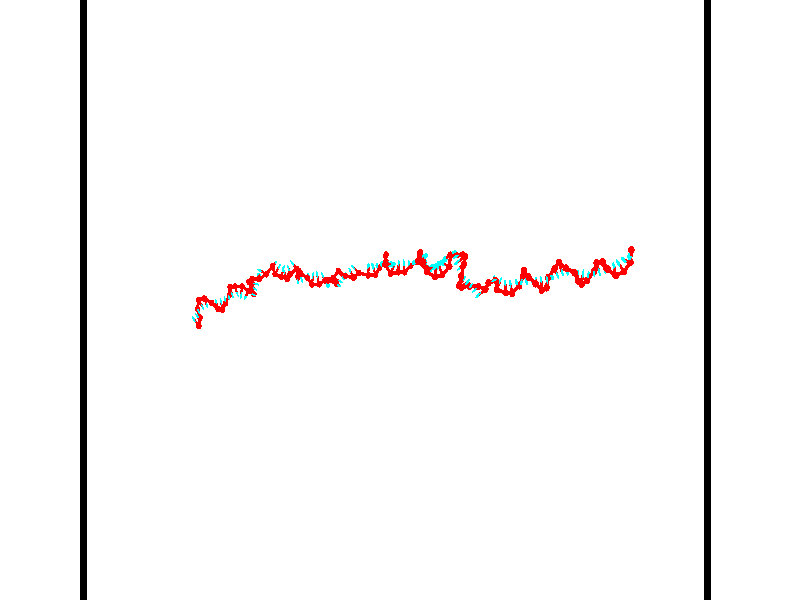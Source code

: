 // switches for output
#declare DRAW_BASES = 1; // possible values are 0, 1; only relevant for DNA ribbons
#declare DRAW_BASES_TYPE = 3; // possible values are 1, 2, 3; only relevant for DNA ribbons
#declare DRAW_FOG = 0; // set to 1 to enable fog

#include "colors.inc"

#include "transforms.inc"
background { rgb <1, 1, 1>}

#default {
   normal{
       ripples 0.25
       frequency 0.20
       turbulence 0.2
       lambda 5
   }
	finish {
		phong 0.1
		phong_size 40.
	}
}

// original window dimensions: 1024x640


// camera settings

camera {
	sky <-0, 1, 0>
	up <-0, 1, 0>
	right 1.6 * <0.99995, 0, 0.00999983>
	location <54.4867, 55, 106.329>
	look_at <55, 55, 55.0001>
	direction <0.513302, 0, -51.3289>
	angle 67.0682
}


# declare cpy_camera_pos = <54.4867, 55, 106.329>;
# if (DRAW_FOG = 1)
fog {
	fog_type 2
	up vnormalize(cpy_camera_pos)
	color rgbt<1,1,1,0.3>
	distance 1e-5
	fog_alt 3e-3
	fog_offset 88
}
# end


// LIGHTS

# declare lum = 6;
global_settings {
	ambient_light rgb lum * <0.05, 0.05, 0.05>
	max_trace_level 15
}# declare cpy_direct_light_amount = 0.25;
light_source
{	1000 * <-0.98995, -1, 1.00995>,
	rgb lum * cpy_direct_light_amount
	parallel
}

light_source
{	1000 * <0.98995, 1, -1.00995>,
	rgb lum * cpy_direct_light_amount
	parallel
}

// strand 0

// nucleotide -1

// particle -1
sphere {
	<36.376045, 52.983368, 50.096279> 0.250000
	pigment { color rgbt <1,0,0,0> }
	no_shadow
}
cylinder {
	<36.154148, 53.288399, 50.229382>,  <36.021008, 53.471416, 50.309242>, 0.100000
	pigment { color rgbt <1,0,0,0> }
	no_shadow
}
cylinder {
	<36.154148, 53.288399, 50.229382>,  <36.376045, 52.983368, 50.096279>, 0.100000
	pigment { color rgbt <1,0,0,0> }
	no_shadow
}

// particle -1
sphere {
	<36.154148, 53.288399, 50.229382> 0.100000
	pigment { color rgbt <1,0,0,0> }
	no_shadow
}
sphere {
	0, 1
	scale<0.080000,0.200000,0.300000>
	matrix <0.825285, 0.555117, 0.103681,
		-0.105654, 0.332137, -0.937295,
		-0.554745, 0.762581, 0.332758,
		35.987724, 53.517174, 50.329208>
	pigment { color rgbt <0,1,1,0> }
	no_shadow
}
cylinder {
	<36.319408, 53.599808, 49.610584>,  <36.376045, 52.983368, 50.096279>, 0.130000
	pigment { color rgbt <1,0,0,0> }
	no_shadow
}

// nucleotide -1

// particle -1
sphere {
	<36.319408, 53.599808, 49.610584> 0.250000
	pigment { color rgbt <1,0,0,0> }
	no_shadow
}
cylinder {
	<36.278439, 53.711830, 49.992386>,  <36.253857, 53.779041, 50.221466>, 0.100000
	pigment { color rgbt <1,0,0,0> }
	no_shadow
}
cylinder {
	<36.278439, 53.711830, 49.992386>,  <36.319408, 53.599808, 49.610584>, 0.100000
	pigment { color rgbt <1,0,0,0> }
	no_shadow
}

// particle -1
sphere {
	<36.278439, 53.711830, 49.992386> 0.100000
	pigment { color rgbt <1,0,0,0> }
	no_shadow
}
sphere {
	0, 1
	scale<0.080000,0.200000,0.300000>
	matrix <0.841337, 0.536332, -0.067081,
		-0.530718, 0.796190, -0.290551,
		-0.102422, 0.280052, 0.954505,
		36.247711, 53.795845, 50.278736>
	pigment { color rgbt <0,1,1,0> }
	no_shadow
}
cylinder {
	<36.091972, 54.294376, 49.675598>,  <36.319408, 53.599808, 49.610584>, 0.130000
	pigment { color rgbt <1,0,0,0> }
	no_shadow
}

// nucleotide -1

// particle -1
sphere {
	<36.091972, 54.294376, 49.675598> 0.250000
	pigment { color rgbt <1,0,0,0> }
	no_shadow
}
cylinder {
	<36.276169, 54.206512, 50.019623>,  <36.386684, 54.153793, 50.226036>, 0.100000
	pigment { color rgbt <1,0,0,0> }
	no_shadow
}
cylinder {
	<36.276169, 54.206512, 50.019623>,  <36.091972, 54.294376, 49.675598>, 0.100000
	pigment { color rgbt <1,0,0,0> }
	no_shadow
}

// particle -1
sphere {
	<36.276169, 54.206512, 50.019623> 0.100000
	pigment { color rgbt <1,0,0,0> }
	no_shadow
}
sphere {
	0, 1
	scale<0.080000,0.200000,0.300000>
	matrix <0.818286, 0.480560, -0.315387,
		-0.344032, 0.849006, 0.401038,
		0.460488, -0.219660, 0.860058,
		36.414314, 54.140614, 50.277641>
	pigment { color rgbt <0,1,1,0> }
	no_shadow
}
cylinder {
	<36.331718, 55.016430, 50.001011>,  <36.091972, 54.294376, 49.675598>, 0.130000
	pigment { color rgbt <1,0,0,0> }
	no_shadow
}

// nucleotide -1

// particle -1
sphere {
	<36.331718, 55.016430, 50.001011> 0.250000
	pigment { color rgbt <1,0,0,0> }
	no_shadow
}
cylinder {
	<36.548199, 54.682182, 50.038628>,  <36.678085, 54.481632, 50.061199>, 0.100000
	pigment { color rgbt <1,0,0,0> }
	no_shadow
}
cylinder {
	<36.548199, 54.682182, 50.038628>,  <36.331718, 55.016430, 50.001011>, 0.100000
	pigment { color rgbt <1,0,0,0> }
	no_shadow
}

// particle -1
sphere {
	<36.548199, 54.682182, 50.038628> 0.100000
	pigment { color rgbt <1,0,0,0> }
	no_shadow
}
sphere {
	0, 1
	scale<0.080000,0.200000,0.300000>
	matrix <0.767161, 0.444856, -0.462134,
		0.344333, 0.322252, 0.881810,
		0.541202, -0.835618, 0.094041,
		36.710560, 54.431496, 50.066841>
	pigment { color rgbt <0,1,1,0> }
	no_shadow
}
cylinder {
	<36.982475, 55.111530, 50.413750>,  <36.331718, 55.016430, 50.001011>, 0.130000
	pigment { color rgbt <1,0,0,0> }
	no_shadow
}

// nucleotide -1

// particle -1
sphere {
	<36.982475, 55.111530, 50.413750> 0.250000
	pigment { color rgbt <1,0,0,0> }
	no_shadow
}
cylinder {
	<37.036400, 54.807755, 50.159164>,  <37.068752, 54.625488, 50.006413>, 0.100000
	pigment { color rgbt <1,0,0,0> }
	no_shadow
}
cylinder {
	<37.036400, 54.807755, 50.159164>,  <36.982475, 55.111530, 50.413750>, 0.100000
	pigment { color rgbt <1,0,0,0> }
	no_shadow
}

// particle -1
sphere {
	<37.036400, 54.807755, 50.159164> 0.100000
	pigment { color rgbt <1,0,0,0> }
	no_shadow
}
sphere {
	0, 1
	scale<0.080000,0.200000,0.300000>
	matrix <0.840139, 0.428158, -0.332938,
		0.525352, -0.489833, 0.695751,
		0.134807, -0.759437, -0.636461,
		37.076843, 54.579922, 49.968227>
	pigment { color rgbt <0,1,1,0> }
	no_shadow
}
cylinder {
	<37.659870, 54.780457, 50.452312>,  <36.982475, 55.111530, 50.413750>, 0.130000
	pigment { color rgbt <1,0,0,0> }
	no_shadow
}

// nucleotide -1

// particle -1
sphere {
	<37.659870, 54.780457, 50.452312> 0.250000
	pigment { color rgbt <1,0,0,0> }
	no_shadow
}
cylinder {
	<37.541210, 54.745010, 50.071968>,  <37.470013, 54.723743, 49.843761>, 0.100000
	pigment { color rgbt <1,0,0,0> }
	no_shadow
}
cylinder {
	<37.541210, 54.745010, 50.071968>,  <37.659870, 54.780457, 50.452312>, 0.100000
	pigment { color rgbt <1,0,0,0> }
	no_shadow
}

// particle -1
sphere {
	<37.541210, 54.745010, 50.071968> 0.100000
	pigment { color rgbt <1,0,0,0> }
	no_shadow
}
sphere {
	0, 1
	scale<0.080000,0.200000,0.300000>
	matrix <0.922388, 0.231336, -0.309328,
		0.247381, -0.968830, 0.013111,
		-0.296653, -0.088615, -0.950865,
		37.452213, 54.718426, 49.786709>
	pigment { color rgbt <0,1,1,0> }
	no_shadow
}
cylinder {
	<38.088963, 54.311039, 49.926765>,  <37.659870, 54.780457, 50.452312>, 0.130000
	pigment { color rgbt <1,0,0,0> }
	no_shadow
}

// nucleotide -1

// particle -1
sphere {
	<38.088963, 54.311039, 49.926765> 0.250000
	pigment { color rgbt <1,0,0,0> }
	no_shadow
}
cylinder {
	<37.933529, 54.628952, 49.740295>,  <37.840271, 54.819702, 49.628414>, 0.100000
	pigment { color rgbt <1,0,0,0> }
	no_shadow
}
cylinder {
	<37.933529, 54.628952, 49.740295>,  <38.088963, 54.311039, 49.926765>, 0.100000
	pigment { color rgbt <1,0,0,0> }
	no_shadow
}

// particle -1
sphere {
	<37.933529, 54.628952, 49.740295> 0.100000
	pigment { color rgbt <1,0,0,0> }
	no_shadow
}
sphere {
	0, 1
	scale<0.080000,0.200000,0.300000>
	matrix <0.921187, 0.346342, -0.177372,
		0.020483, -0.498358, -0.866729,
		-0.388579, 0.794787, -0.466175,
		37.816956, 54.867390, 49.600441>
	pigment { color rgbt <0,1,1,0> }
	no_shadow
}
cylinder {
	<38.304134, 54.237209, 49.238815>,  <38.088963, 54.311039, 49.926765>, 0.130000
	pigment { color rgbt <1,0,0,0> }
	no_shadow
}

// nucleotide -1

// particle -1
sphere {
	<38.304134, 54.237209, 49.238815> 0.250000
	pigment { color rgbt <1,0,0,0> }
	no_shadow
}
cylinder {
	<38.263828, 54.613735, 49.367668>,  <38.239643, 54.839653, 49.444981>, 0.100000
	pigment { color rgbt <1,0,0,0> }
	no_shadow
}
cylinder {
	<38.263828, 54.613735, 49.367668>,  <38.304134, 54.237209, 49.238815>, 0.100000
	pigment { color rgbt <1,0,0,0> }
	no_shadow
}

// particle -1
sphere {
	<38.263828, 54.613735, 49.367668> 0.100000
	pigment { color rgbt <1,0,0,0> }
	no_shadow
}
sphere {
	0, 1
	scale<0.080000,0.200000,0.300000>
	matrix <0.915729, 0.214333, -0.339855,
		-0.388955, 0.260739, -0.883589,
		-0.100769, 0.941316, 0.322132,
		38.233597, 54.896130, 49.464310>
	pigment { color rgbt <0,1,1,0> }
	no_shadow
}
cylinder {
	<38.463558, 54.730125, 48.767265>,  <38.304134, 54.237209, 49.238815>, 0.130000
	pigment { color rgbt <1,0,0,0> }
	no_shadow
}

// nucleotide -1

// particle -1
sphere {
	<38.463558, 54.730125, 48.767265> 0.250000
	pigment { color rgbt <1,0,0,0> }
	no_shadow
}
cylinder {
	<38.528633, 54.917141, 49.114815>,  <38.567677, 55.029350, 49.323345>, 0.100000
	pigment { color rgbt <1,0,0,0> }
	no_shadow
}
cylinder {
	<38.528633, 54.917141, 49.114815>,  <38.463558, 54.730125, 48.767265>, 0.100000
	pigment { color rgbt <1,0,0,0> }
	no_shadow
}

// particle -1
sphere {
	<38.528633, 54.917141, 49.114815> 0.100000
	pigment { color rgbt <1,0,0,0> }
	no_shadow
}
sphere {
	0, 1
	scale<0.080000,0.200000,0.300000>
	matrix <0.918744, 0.249318, -0.306185,
		-0.359780, 0.848083, -0.388991,
		0.162688, 0.467542, 0.868871,
		38.577438, 55.057404, 49.375477>
	pigment { color rgbt <0,1,1,0> }
	no_shadow
}
cylinder {
	<38.820766, 55.422791, 48.651077>,  <38.463558, 54.730125, 48.767265>, 0.130000
	pigment { color rgbt <1,0,0,0> }
	no_shadow
}

// nucleotide -1

// particle -1
sphere {
	<38.820766, 55.422791, 48.651077> 0.250000
	pigment { color rgbt <1,0,0,0> }
	no_shadow
}
cylinder {
	<38.902435, 55.289726, 49.019348>,  <38.951435, 55.209888, 49.240311>, 0.100000
	pigment { color rgbt <1,0,0,0> }
	no_shadow
}
cylinder {
	<38.902435, 55.289726, 49.019348>,  <38.820766, 55.422791, 48.651077>, 0.100000
	pigment { color rgbt <1,0,0,0> }
	no_shadow
}

// particle -1
sphere {
	<38.902435, 55.289726, 49.019348> 0.100000
	pigment { color rgbt <1,0,0,0> }
	no_shadow
}
sphere {
	0, 1
	scale<0.080000,0.200000,0.300000>
	matrix <0.951251, 0.289504, -0.106345,
		-0.231163, 0.897510, 0.375553,
		0.204170, -0.332662, 0.920679,
		38.963688, 55.189926, 49.295551>
	pigment { color rgbt <0,1,1,0> }
	no_shadow
}
cylinder {
	<39.009987, 56.018768, 49.160439>,  <38.820766, 55.422791, 48.651077>, 0.130000
	pigment { color rgbt <1,0,0,0> }
	no_shadow
}

// nucleotide -1

// particle -1
sphere {
	<39.009987, 56.018768, 49.160439> 0.250000
	pigment { color rgbt <1,0,0,0> }
	no_shadow
}
cylinder {
	<39.156635, 55.663010, 49.269661>,  <39.244625, 55.449554, 49.335194>, 0.100000
	pigment { color rgbt <1,0,0,0> }
	no_shadow
}
cylinder {
	<39.156635, 55.663010, 49.269661>,  <39.009987, 56.018768, 49.160439>, 0.100000
	pigment { color rgbt <1,0,0,0> }
	no_shadow
}

// particle -1
sphere {
	<39.156635, 55.663010, 49.269661> 0.100000
	pigment { color rgbt <1,0,0,0> }
	no_shadow
}
sphere {
	0, 1
	scale<0.080000,0.200000,0.300000>
	matrix <0.926969, 0.324128, -0.188867,
		0.079472, 0.322359, 0.943276,
		0.366624, -0.889396, 0.273058,
		39.266624, 55.396191, 49.351578>
	pigment { color rgbt <0,1,1,0> }
	no_shadow
}
cylinder {
	<39.608170, 56.065063, 49.664692>,  <39.009987, 56.018768, 49.160439>, 0.130000
	pigment { color rgbt <1,0,0,0> }
	no_shadow
}

// nucleotide -1

// particle -1
sphere {
	<39.608170, 56.065063, 49.664692> 0.250000
	pigment { color rgbt <1,0,0,0> }
	no_shadow
}
cylinder {
	<39.664997, 55.744041, 49.432922>,  <39.699093, 55.551430, 49.293861>, 0.100000
	pigment { color rgbt <1,0,0,0> }
	no_shadow
}
cylinder {
	<39.664997, 55.744041, 49.432922>,  <39.608170, 56.065063, 49.664692>, 0.100000
	pigment { color rgbt <1,0,0,0> }
	no_shadow
}

// particle -1
sphere {
	<39.664997, 55.744041, 49.432922> 0.100000
	pigment { color rgbt <1,0,0,0> }
	no_shadow
}
sphere {
	0, 1
	scale<0.080000,0.200000,0.300000>
	matrix <0.861191, 0.388808, -0.327381,
		0.488023, -0.452481, 0.746387,
		0.142068, -0.802552, -0.579420,
		39.707619, 55.503277, 49.259098>
	pigment { color rgbt <0,1,1,0> }
	no_shadow
}
cylinder {
	<40.180119, 56.066475, 49.296028>,  <39.608170, 56.065063, 49.664692>, 0.130000
	pigment { color rgbt <1,0,0,0> }
	no_shadow
}

// nucleotide -1

// particle -1
sphere {
	<40.180119, 56.066475, 49.296028> 0.250000
	pigment { color rgbt <1,0,0,0> }
	no_shadow
}
cylinder {
	<40.104824, 55.674843, 49.265141>,  <40.059647, 55.439861, 49.246609>, 0.100000
	pigment { color rgbt <1,0,0,0> }
	no_shadow
}
cylinder {
	<40.104824, 55.674843, 49.265141>,  <40.180119, 56.066475, 49.296028>, 0.100000
	pigment { color rgbt <1,0,0,0> }
	no_shadow
}

// particle -1
sphere {
	<40.104824, 55.674843, 49.265141> 0.100000
	pigment { color rgbt <1,0,0,0> }
	no_shadow
}
sphere {
	0, 1
	scale<0.080000,0.200000,0.300000>
	matrix <0.810793, -0.110549, -0.574799,
		0.554239, -0.170808, 0.814643,
		-0.188238, -0.979083, -0.077220,
		40.048351, 55.381119, 49.241974>
	pigment { color rgbt <0,1,1,0> }
	no_shadow
}
cylinder {
	<40.824081, 55.696903, 49.477413>,  <40.180119, 56.066475, 49.296028>, 0.130000
	pigment { color rgbt <1,0,0,0> }
	no_shadow
}

// nucleotide -1

// particle -1
sphere {
	<40.824081, 55.696903, 49.477413> 0.250000
	pigment { color rgbt <1,0,0,0> }
	no_shadow
}
cylinder {
	<40.607384, 55.435631, 49.265800>,  <40.477364, 55.278870, 49.138832>, 0.100000
	pigment { color rgbt <1,0,0,0> }
	no_shadow
}
cylinder {
	<40.607384, 55.435631, 49.265800>,  <40.824081, 55.696903, 49.477413>, 0.100000
	pigment { color rgbt <1,0,0,0> }
	no_shadow
}

// particle -1
sphere {
	<40.607384, 55.435631, 49.265800> 0.100000
	pigment { color rgbt <1,0,0,0> }
	no_shadow
}
sphere {
	0, 1
	scale<0.080000,0.200000,0.300000>
	matrix <0.805012, -0.222123, -0.550107,
		0.241809, -0.723891, 0.646150,
		-0.541743, -0.653179, -0.529029,
		40.444862, 55.239677, 49.107090>
	pigment { color rgbt <0,1,1,0> }
	no_shadow
}
cylinder {
	<41.417355, 55.447140, 49.867222>,  <40.824081, 55.696903, 49.477413>, 0.130000
	pigment { color rgbt <1,0,0,0> }
	no_shadow
}

// nucleotide -1

// particle -1
sphere {
	<41.417355, 55.447140, 49.867222> 0.250000
	pigment { color rgbt <1,0,0,0> }
	no_shadow
}
cylinder {
	<41.482903, 55.420433, 50.260910>,  <41.522232, 55.404408, 50.497124>, 0.100000
	pigment { color rgbt <1,0,0,0> }
	no_shadow
}
cylinder {
	<41.482903, 55.420433, 50.260910>,  <41.417355, 55.447140, 49.867222>, 0.100000
	pigment { color rgbt <1,0,0,0> }
	no_shadow
}

// particle -1
sphere {
	<41.482903, 55.420433, 50.260910> 0.100000
	pigment { color rgbt <1,0,0,0> }
	no_shadow
}
sphere {
	0, 1
	scale<0.080000,0.200000,0.300000>
	matrix <0.357476, 0.933915, 0.003839,
		-0.919434, 0.351205, 0.176909,
		0.163870, -0.066770, 0.984220,
		41.532063, 55.400402, 50.556175>
	pigment { color rgbt <0,1,1,0> }
	no_shadow
}
cylinder {
	<41.218800, 56.055103, 50.053520>,  <41.417355, 55.447140, 49.867222>, 0.130000
	pigment { color rgbt <1,0,0,0> }
	no_shadow
}

// nucleotide -1

// particle -1
sphere {
	<41.218800, 56.055103, 50.053520> 0.250000
	pigment { color rgbt <1,0,0,0> }
	no_shadow
}
cylinder {
	<41.478802, 55.936352, 50.333336>,  <41.634804, 55.865101, 50.501225>, 0.100000
	pigment { color rgbt <1,0,0,0> }
	no_shadow
}
cylinder {
	<41.478802, 55.936352, 50.333336>,  <41.218800, 56.055103, 50.053520>, 0.100000
	pigment { color rgbt <1,0,0,0> }
	no_shadow
}

// particle -1
sphere {
	<41.478802, 55.936352, 50.333336> 0.100000
	pigment { color rgbt <1,0,0,0> }
	no_shadow
}
sphere {
	0, 1
	scale<0.080000,0.200000,0.300000>
	matrix <0.360429, 0.930846, 0.060138,
		-0.669019, 0.213045, 0.712057,
		0.650003, -0.296879, 0.699542,
		41.673801, 55.847286, 50.543198>
	pigment { color rgbt <0,1,1,0> }
	no_shadow
}
cylinder {
	<41.140343, 56.396465, 50.633919>,  <41.218800, 56.055103, 50.053520>, 0.130000
	pigment { color rgbt <1,0,0,0> }
	no_shadow
}

// nucleotide -1

// particle -1
sphere {
	<41.140343, 56.396465, 50.633919> 0.250000
	pigment { color rgbt <1,0,0,0> }
	no_shadow
}
cylinder {
	<41.526192, 56.294243, 50.608009>,  <41.757702, 56.232910, 50.592464>, 0.100000
	pigment { color rgbt <1,0,0,0> }
	no_shadow
}
cylinder {
	<41.526192, 56.294243, 50.608009>,  <41.140343, 56.396465, 50.633919>, 0.100000
	pigment { color rgbt <1,0,0,0> }
	no_shadow
}

// particle -1
sphere {
	<41.526192, 56.294243, 50.608009> 0.100000
	pigment { color rgbt <1,0,0,0> }
	no_shadow
}
sphere {
	0, 1
	scale<0.080000,0.200000,0.300000>
	matrix <0.258656, 0.964925, 0.044910,
		0.051024, -0.060075, 0.996889,
		0.964621, -0.255560, -0.064774,
		41.815578, 56.217575, 50.588577>
	pigment { color rgbt <0,1,1,0> }
	no_shadow
}
cylinder {
	<41.594086, 56.583008, 51.327400>,  <41.140343, 56.396465, 50.633919>, 0.130000
	pigment { color rgbt <1,0,0,0> }
	no_shadow
}

// nucleotide -1

// particle -1
sphere {
	<41.594086, 56.583008, 51.327400> 0.250000
	pigment { color rgbt <1,0,0,0> }
	no_shadow
}
cylinder {
	<41.824734, 56.584877, 51.000603>,  <41.963123, 56.585999, 50.804523>, 0.100000
	pigment { color rgbt <1,0,0,0> }
	no_shadow
}
cylinder {
	<41.824734, 56.584877, 51.000603>,  <41.594086, 56.583008, 51.327400>, 0.100000
	pigment { color rgbt <1,0,0,0> }
	no_shadow
}

// particle -1
sphere {
	<41.824734, 56.584877, 51.000603> 0.100000
	pigment { color rgbt <1,0,0,0> }
	no_shadow
}
sphere {
	0, 1
	scale<0.080000,0.200000,0.300000>
	matrix <0.351106, 0.901518, 0.252963,
		0.737720, -0.432717, 0.518194,
		0.576622, 0.004675, -0.816998,
		41.997719, 56.586281, 50.755505>
	pigment { color rgbt <0,1,1,0> }
	no_shadow
}
cylinder {
	<42.271812, 56.582073, 51.493366>,  <41.594086, 56.583008, 51.327400>, 0.130000
	pigment { color rgbt <1,0,0,0> }
	no_shadow
}

// nucleotide -1

// particle -1
sphere {
	<42.271812, 56.582073, 51.493366> 0.250000
	pigment { color rgbt <1,0,0,0> }
	no_shadow
}
cylinder {
	<42.192402, 56.767540, 51.147976>,  <42.144756, 56.878822, 50.940742>, 0.100000
	pigment { color rgbt <1,0,0,0> }
	no_shadow
}
cylinder {
	<42.192402, 56.767540, 51.147976>,  <42.271812, 56.582073, 51.493366>, 0.100000
	pigment { color rgbt <1,0,0,0> }
	no_shadow
}

// particle -1
sphere {
	<42.192402, 56.767540, 51.147976> 0.100000
	pigment { color rgbt <1,0,0,0> }
	no_shadow
}
sphere {
	0, 1
	scale<0.080000,0.200000,0.300000>
	matrix <0.407084, 0.840436, 0.357700,
		0.891554, -0.280494, -0.355604,
		-0.198530, 0.463670, -0.863479,
		42.132843, 56.906639, 50.888931>
	pigment { color rgbt <0,1,1,0> }
	no_shadow
}
cylinder {
	<42.863205, 56.947483, 51.270176>,  <42.271812, 56.582073, 51.493366>, 0.130000
	pigment { color rgbt <1,0,0,0> }
	no_shadow
}

// nucleotide -1

// particle -1
sphere {
	<42.863205, 56.947483, 51.270176> 0.250000
	pigment { color rgbt <1,0,0,0> }
	no_shadow
}
cylinder {
	<42.520805, 57.117954, 51.153114>,  <42.315365, 57.220238, 51.082878>, 0.100000
	pigment { color rgbt <1,0,0,0> }
	no_shadow
}
cylinder {
	<42.520805, 57.117954, 51.153114>,  <42.863205, 56.947483, 51.270176>, 0.100000
	pigment { color rgbt <1,0,0,0> }
	no_shadow
}

// particle -1
sphere {
	<42.520805, 57.117954, 51.153114> 0.100000
	pigment { color rgbt <1,0,0,0> }
	no_shadow
}
sphere {
	0, 1
	scale<0.080000,0.200000,0.300000>
	matrix <0.312592, 0.877542, 0.363603,
		0.411777, 0.219760, -0.884390,
		-0.855994, 0.426176, -0.292656,
		42.264008, 57.245808, 51.065319>
	pigment { color rgbt <0,1,1,0> }
	no_shadow
}
cylinder {
	<43.434746, 57.553246, 51.338745>,  <42.863205, 56.947483, 51.270176>, 0.130000
	pigment { color rgbt <1,0,0,0> }
	no_shadow
}

// nucleotide -1

// particle -1
sphere {
	<43.434746, 57.553246, 51.338745> 0.250000
	pigment { color rgbt <1,0,0,0> }
	no_shadow
}
cylinder {
	<43.512905, 57.709522, 50.978928>,  <43.559803, 57.803288, 50.763039>, 0.100000
	pigment { color rgbt <1,0,0,0> }
	no_shadow
}
cylinder {
	<43.512905, 57.709522, 50.978928>,  <43.434746, 57.553246, 51.338745>, 0.100000
	pigment { color rgbt <1,0,0,0> }
	no_shadow
}

// particle -1
sphere {
	<43.512905, 57.709522, 50.978928> 0.100000
	pigment { color rgbt <1,0,0,0> }
	no_shadow
}
sphere {
	0, 1
	scale<0.080000,0.200000,0.300000>
	matrix <0.772518, -0.626379, -0.104237,
		-0.604180, -0.674547, -0.424209,
		0.195403, 0.390687, -0.899545,
		43.571526, 57.826729, 50.709064>
	pigment { color rgbt <0,1,1,0> }
	no_shadow
}
cylinder {
	<43.581955, 56.972202, 50.857117>,  <43.434746, 57.553246, 51.338745>, 0.130000
	pigment { color rgbt <1,0,0,0> }
	no_shadow
}

// nucleotide -1

// particle -1
sphere {
	<43.581955, 56.972202, 50.857117> 0.250000
	pigment { color rgbt <1,0,0,0> }
	no_shadow
}
cylinder {
	<43.758423, 57.297340, 50.704983>,  <43.864304, 57.492424, 50.613701>, 0.100000
	pigment { color rgbt <1,0,0,0> }
	no_shadow
}
cylinder {
	<43.758423, 57.297340, 50.704983>,  <43.581955, 56.972202, 50.857117>, 0.100000
	pigment { color rgbt <1,0,0,0> }
	no_shadow
}

// particle -1
sphere {
	<43.758423, 57.297340, 50.704983> 0.100000
	pigment { color rgbt <1,0,0,0> }
	no_shadow
}
sphere {
	0, 1
	scale<0.080000,0.200000,0.300000>
	matrix <0.838942, -0.524037, -0.146838,
		-0.318666, -0.254299, -0.913118,
		0.441167, 0.812845, -0.380335,
		43.890774, 57.541195, 50.590881>
	pigment { color rgbt <0,1,1,0> }
	no_shadow
}
cylinder {
	<44.057407, 56.781013, 50.385078>,  <43.581955, 56.972202, 50.857117>, 0.130000
	pigment { color rgbt <1,0,0,0> }
	no_shadow
}

// nucleotide -1

// particle -1
sphere {
	<44.057407, 56.781013, 50.385078> 0.250000
	pigment { color rgbt <1,0,0,0> }
	no_shadow
}
cylinder {
	<44.194103, 57.147125, 50.470379>,  <44.276119, 57.366795, 50.521561>, 0.100000
	pigment { color rgbt <1,0,0,0> }
	no_shadow
}
cylinder {
	<44.194103, 57.147125, 50.470379>,  <44.057407, 56.781013, 50.385078>, 0.100000
	pigment { color rgbt <1,0,0,0> }
	no_shadow
}

// particle -1
sphere {
	<44.194103, 57.147125, 50.470379> 0.100000
	pigment { color rgbt <1,0,0,0> }
	no_shadow
}
sphere {
	0, 1
	scale<0.080000,0.200000,0.300000>
	matrix <0.935257, -0.308939, -0.172777,
		-0.092257, 0.258490, -0.961598,
		0.341736, 0.915281, 0.213253,
		44.296623, 57.421711, 50.534355>
	pigment { color rgbt <0,1,1,0> }
	no_shadow
}
cylinder {
	<44.685383, 56.605991, 50.828655>,  <44.057407, 56.781013, 50.385078>, 0.130000
	pigment { color rgbt <1,0,0,0> }
	no_shadow
}

// nucleotide -1

// particle -1
sphere {
	<44.685383, 56.605991, 50.828655> 0.250000
	pigment { color rgbt <1,0,0,0> }
	no_shadow
}
cylinder {
	<44.511559, 56.960388, 50.893364>,  <44.407265, 57.173027, 50.932190>, 0.100000
	pigment { color rgbt <1,0,0,0> }
	no_shadow
}
cylinder {
	<44.511559, 56.960388, 50.893364>,  <44.685383, 56.605991, 50.828655>, 0.100000
	pigment { color rgbt <1,0,0,0> }
	no_shadow
}

// particle -1
sphere {
	<44.511559, 56.960388, 50.893364> 0.100000
	pigment { color rgbt <1,0,0,0> }
	no_shadow
}
sphere {
	0, 1
	scale<0.080000,0.200000,0.300000>
	matrix <0.819930, 0.463502, -0.335977,
		-0.372654, -0.013364, -0.927874,
		-0.434562, 0.885995, 0.161768,
		44.381191, 57.226189, 50.941895>
	pigment { color rgbt <0,1,1,0> }
	no_shadow
}
cylinder {
	<44.848877, 56.965710, 50.245739>,  <44.685383, 56.605991, 50.828655>, 0.130000
	pigment { color rgbt <1,0,0,0> }
	no_shadow
}

// nucleotide -1

// particle -1
sphere {
	<44.848877, 56.965710, 50.245739> 0.250000
	pigment { color rgbt <1,0,0,0> }
	no_shadow
}
cylinder {
	<44.813389, 57.236382, 50.538105>,  <44.792095, 57.398785, 50.713524>, 0.100000
	pigment { color rgbt <1,0,0,0> }
	no_shadow
}
cylinder {
	<44.813389, 57.236382, 50.538105>,  <44.848877, 56.965710, 50.245739>, 0.100000
	pigment { color rgbt <1,0,0,0> }
	no_shadow
}

// particle -1
sphere {
	<44.813389, 57.236382, 50.538105> 0.100000
	pigment { color rgbt <1,0,0,0> }
	no_shadow
}
sphere {
	0, 1
	scale<0.080000,0.200000,0.300000>
	matrix <0.883746, 0.391983, -0.255620,
		-0.459479, 0.623264, -0.632789,
		-0.088724, 0.676677, 0.730915,
		44.786770, 57.439384, 50.757378>
	pigment { color rgbt <0,1,1,0> }
	no_shadow
}
cylinder {
	<45.458874, 57.416382, 50.225559>,  <44.848877, 56.965710, 50.245739>, 0.130000
	pigment { color rgbt <1,0,0,0> }
	no_shadow
}

// nucleotide -1

// particle -1
sphere {
	<45.458874, 57.416382, 50.225559> 0.250000
	pigment { color rgbt <1,0,0,0> }
	no_shadow
}
cylinder {
	<45.253662, 57.661911, 50.465569>,  <45.130535, 57.809227, 50.609573>, 0.100000
	pigment { color rgbt <1,0,0,0> }
	no_shadow
}
cylinder {
	<45.253662, 57.661911, 50.465569>,  <45.458874, 57.416382, 50.225559>, 0.100000
	pigment { color rgbt <1,0,0,0> }
	no_shadow
}

// particle -1
sphere {
	<45.253662, 57.661911, 50.465569> 0.100000
	pigment { color rgbt <1,0,0,0> }
	no_shadow
}
sphere {
	0, 1
	scale<0.080000,0.200000,0.300000>
	matrix <0.741725, 0.668836, -0.050027,
		-0.432023, 0.419385, -0.798419,
		-0.513030, 0.613820, 0.600021,
		45.099754, 57.846058, 50.645576>
	pigment { color rgbt <0,1,1,0> }
	no_shadow
}
cylinder {
	<45.658474, 56.767967, 50.725784>,  <45.458874, 57.416382, 50.225559>, 0.130000
	pigment { color rgbt <1,0,0,0> }
	no_shadow
}

// nucleotide -1

// particle -1
sphere {
	<45.658474, 56.767967, 50.725784> 0.250000
	pigment { color rgbt <1,0,0,0> }
	no_shadow
}
cylinder {
	<45.701084, 56.554359, 51.061279>,  <45.726650, 56.426193, 51.262577>, 0.100000
	pigment { color rgbt <1,0,0,0> }
	no_shadow
}
cylinder {
	<45.701084, 56.554359, 51.061279>,  <45.658474, 56.767967, 50.725784>, 0.100000
	pigment { color rgbt <1,0,0,0> }
	no_shadow
}

// particle -1
sphere {
	<45.701084, 56.554359, 51.061279> 0.100000
	pigment { color rgbt <1,0,0,0> }
	no_shadow
}
sphere {
	0, 1
	scale<0.080000,0.200000,0.300000>
	matrix <0.967399, 0.250587, 0.036685,
		-0.229766, 0.807483, 0.543303,
		0.106523, -0.534020, 0.838735,
		45.733040, 56.394154, 51.312901>
	pigment { color rgbt <0,1,1,0> }
	no_shadow
}
cylinder {
	<45.826439, 57.201565, 51.329563>,  <45.658474, 56.767967, 50.725784>, 0.130000
	pigment { color rgbt <1,0,0,0> }
	no_shadow
}

// nucleotide -1

// particle -1
sphere {
	<45.826439, 57.201565, 51.329563> 0.250000
	pigment { color rgbt <1,0,0,0> }
	no_shadow
}
cylinder {
	<45.976242, 56.830856, 51.341167>,  <46.066124, 56.608433, 51.348129>, 0.100000
	pigment { color rgbt <1,0,0,0> }
	no_shadow
}
cylinder {
	<45.976242, 56.830856, 51.341167>,  <45.826439, 57.201565, 51.329563>, 0.100000
	pigment { color rgbt <1,0,0,0> }
	no_shadow
}

// particle -1
sphere {
	<45.976242, 56.830856, 51.341167> 0.100000
	pigment { color rgbt <1,0,0,0> }
	no_shadow
}
sphere {
	0, 1
	scale<0.080000,0.200000,0.300000>
	matrix <0.927023, 0.373587, -0.032578,
		0.019353, 0.039096, 0.999048,
		0.374505, -0.926771, 0.029013,
		46.088593, 56.552826, 51.349873>
	pigment { color rgbt <0,1,1,0> }
	no_shadow
}
cylinder {
	<46.085808, 56.997009, 52.037495>,  <45.826439, 57.201565, 51.329563>, 0.130000
	pigment { color rgbt <1,0,0,0> }
	no_shadow
}

// nucleotide -1

// particle -1
sphere {
	<46.085808, 56.997009, 52.037495> 0.250000
	pigment { color rgbt <1,0,0,0> }
	no_shadow
}
cylinder {
	<46.247456, 56.866623, 51.695633>,  <46.344444, 56.788391, 51.490517>, 0.100000
	pigment { color rgbt <1,0,0,0> }
	no_shadow
}
cylinder {
	<46.247456, 56.866623, 51.695633>,  <46.085808, 56.997009, 52.037495>, 0.100000
	pigment { color rgbt <1,0,0,0> }
	no_shadow
}

// particle -1
sphere {
	<46.247456, 56.866623, 51.695633> 0.100000
	pigment { color rgbt <1,0,0,0> }
	no_shadow
}
sphere {
	0, 1
	scale<0.080000,0.200000,0.300000>
	matrix <0.860597, 0.452083, 0.234507,
		0.309935, -0.830282, 0.463219,
		0.404121, -0.325963, -0.854655,
		46.368690, 56.768833, 51.439236>
	pigment { color rgbt <0,1,1,0> }
	no_shadow
}
cylinder {
	<46.729012, 56.662941, 52.196674>,  <46.085808, 56.997009, 52.037495>, 0.130000
	pigment { color rgbt <1,0,0,0> }
	no_shadow
}

// nucleotide -1

// particle -1
sphere {
	<46.729012, 56.662941, 52.196674> 0.250000
	pigment { color rgbt <1,0,0,0> }
	no_shadow
}
cylinder {
	<46.730064, 56.780945, 51.814476>,  <46.730698, 56.851746, 51.585159>, 0.100000
	pigment { color rgbt <1,0,0,0> }
	no_shadow
}
cylinder {
	<46.730064, 56.780945, 51.814476>,  <46.729012, 56.662941, 52.196674>, 0.100000
	pigment { color rgbt <1,0,0,0> }
	no_shadow
}

// particle -1
sphere {
	<46.730064, 56.780945, 51.814476> 0.100000
	pigment { color rgbt <1,0,0,0> }
	no_shadow
}
sphere {
	0, 1
	scale<0.080000,0.200000,0.300000>
	matrix <0.977121, 0.202449, 0.065199,
		0.212672, -0.933802, -0.287723,
		0.002634, 0.295006, -0.955492,
		46.730854, 56.869446, 51.527828>
	pigment { color rgbt <0,1,1,0> }
	no_shadow
}
cylinder {
	<47.090958, 56.162712, 51.751770>,  <46.729012, 56.662941, 52.196674>, 0.130000
	pigment { color rgbt <1,0,0,0> }
	no_shadow
}

// nucleotide -1

// particle -1
sphere {
	<47.090958, 56.162712, 51.751770> 0.250000
	pigment { color rgbt <1,0,0,0> }
	no_shadow
}
cylinder {
	<47.118233, 56.538422, 51.617241>,  <47.134598, 56.763847, 51.536522>, 0.100000
	pigment { color rgbt <1,0,0,0> }
	no_shadow
}
cylinder {
	<47.118233, 56.538422, 51.617241>,  <47.090958, 56.162712, 51.751770>, 0.100000
	pigment { color rgbt <1,0,0,0> }
	no_shadow
}

// particle -1
sphere {
	<47.118233, 56.538422, 51.617241> 0.100000
	pigment { color rgbt <1,0,0,0> }
	no_shadow
}
sphere {
	0, 1
	scale<0.080000,0.200000,0.300000>
	matrix <0.994130, -0.035587, 0.102173,
		0.084000, -0.341314, -0.936188,
		0.068189, 0.939275, -0.336321,
		47.138691, 56.820206, 51.516346>
	pigment { color rgbt <0,1,1,0> }
	no_shadow
}
cylinder {
	<47.669601, 56.193451, 51.351234>,  <47.090958, 56.162712, 51.751770>, 0.130000
	pigment { color rgbt <1,0,0,0> }
	no_shadow
}

// nucleotide -1

// particle -1
sphere {
	<47.669601, 56.193451, 51.351234> 0.250000
	pigment { color rgbt <1,0,0,0> }
	no_shadow
}
cylinder {
	<47.585033, 56.583572, 51.376797>,  <47.534294, 56.817646, 51.392132>, 0.100000
	pigment { color rgbt <1,0,0,0> }
	no_shadow
}
cylinder {
	<47.585033, 56.583572, 51.376797>,  <47.669601, 56.193451, 51.351234>, 0.100000
	pigment { color rgbt <1,0,0,0> }
	no_shadow
}

// particle -1
sphere {
	<47.585033, 56.583572, 51.376797> 0.100000
	pigment { color rgbt <1,0,0,0> }
	no_shadow
}
sphere {
	0, 1
	scale<0.080000,0.200000,0.300000>
	matrix <0.974302, 0.215497, -0.065547,
		-0.077699, 0.048401, -0.995801,
		-0.211420, 0.975304, 0.063901,
		47.521606, 56.876163, 51.395966>
	pigment { color rgbt <0,1,1,0> }
	no_shadow
}
cylinder {
	<48.142433, 56.485210, 50.750156>,  <47.669601, 56.193451, 51.351234>, 0.130000
	pigment { color rgbt <1,0,0,0> }
	no_shadow
}

// nucleotide -1

// particle -1
sphere {
	<48.142433, 56.485210, 50.750156> 0.250000
	pigment { color rgbt <1,0,0,0> }
	no_shadow
}
cylinder {
	<48.051254, 56.711708, 51.066994>,  <47.996548, 56.847607, 51.257095>, 0.100000
	pigment { color rgbt <1,0,0,0> }
	no_shadow
}
cylinder {
	<48.051254, 56.711708, 51.066994>,  <48.142433, 56.485210, 50.750156>, 0.100000
	pigment { color rgbt <1,0,0,0> }
	no_shadow
}

// particle -1
sphere {
	<48.051254, 56.711708, 51.066994> 0.100000
	pigment { color rgbt <1,0,0,0> }
	no_shadow
}
sphere {
	0, 1
	scale<0.080000,0.200000,0.300000>
	matrix <0.908576, 0.416162, -0.036036,
		-0.350044, 0.711463, -0.609335,
		-0.227944, 0.566241, 0.792094,
		47.982872, 56.881580, 51.304623>
	pigment { color rgbt <0,1,1,0> }
	no_shadow
}
cylinder {
	<48.469429, 56.520859, 51.413345>,  <48.142433, 56.485210, 50.750156>, 0.130000
	pigment { color rgbt <1,0,0,0> }
	no_shadow
}

// nucleotide -1

// particle -1
sphere {
	<48.469429, 56.520859, 51.413345> 0.250000
	pigment { color rgbt <1,0,0,0> }
	no_shadow
}
cylinder {
	<48.510357, 56.275188, 51.726349>,  <48.534916, 56.127785, 51.914150>, 0.100000
	pigment { color rgbt <1,0,0,0> }
	no_shadow
}
cylinder {
	<48.510357, 56.275188, 51.726349>,  <48.469429, 56.520859, 51.413345>, 0.100000
	pigment { color rgbt <1,0,0,0> }
	no_shadow
}

// particle -1
sphere {
	<48.510357, 56.275188, 51.726349> 0.100000
	pigment { color rgbt <1,0,0,0> }
	no_shadow
}
sphere {
	0, 1
	scale<0.080000,0.200000,0.300000>
	matrix <0.190624, 0.784162, 0.590553,
		-0.976316, 0.088738, 0.197314,
		0.102322, -0.614179, 0.782505,
		48.541054, 56.090935, 51.961102>
	pigment { color rgbt <0,1,1,0> }
	no_shadow
}
cylinder {
	<49.238289, 56.224289, 51.339863>,  <48.469429, 56.520859, 51.413345>, 0.130000
	pigment { color rgbt <1,0,0,0> }
	no_shadow
}

// nucleotide -1

// particle -1
sphere {
	<49.238289, 56.224289, 51.339863> 0.250000
	pigment { color rgbt <1,0,0,0> }
	no_shadow
}
cylinder {
	<49.416386, 56.137764, 51.687420>,  <49.523243, 56.085850, 51.895954>, 0.100000
	pigment { color rgbt <1,0,0,0> }
	no_shadow
}
cylinder {
	<49.416386, 56.137764, 51.687420>,  <49.238289, 56.224289, 51.339863>, 0.100000
	pigment { color rgbt <1,0,0,0> }
	no_shadow
}

// particle -1
sphere {
	<49.416386, 56.137764, 51.687420> 0.100000
	pigment { color rgbt <1,0,0,0> }
	no_shadow
}
sphere {
	0, 1
	scale<0.080000,0.200000,0.300000>
	matrix <0.434242, 0.900795, 0.001742,
		-0.783069, 0.376533, 0.495001,
		0.445239, -0.216314, 0.868890,
		49.549957, 56.072868, 51.948086>
	pigment { color rgbt <0,1,1,0> }
	no_shadow
}
cylinder {
	<49.017628, 56.652832, 51.906628>,  <49.238289, 56.224289, 51.339863>, 0.130000
	pigment { color rgbt <1,0,0,0> }
	no_shadow
}

// nucleotide -1

// particle -1
sphere {
	<49.017628, 56.652832, 51.906628> 0.250000
	pigment { color rgbt <1,0,0,0> }
	no_shadow
}
cylinder {
	<49.386715, 56.499557, 51.923412>,  <49.608166, 56.407593, 51.933483>, 0.100000
	pigment { color rgbt <1,0,0,0> }
	no_shadow
}
cylinder {
	<49.386715, 56.499557, 51.923412>,  <49.017628, 56.652832, 51.906628>, 0.100000
	pigment { color rgbt <1,0,0,0> }
	no_shadow
}

// particle -1
sphere {
	<49.386715, 56.499557, 51.923412> 0.100000
	pigment { color rgbt <1,0,0,0> }
	no_shadow
}
sphere {
	0, 1
	scale<0.080000,0.200000,0.300000>
	matrix <0.384485, 0.907057, -0.171521,
		0.027665, 0.174398, 0.984287,
		0.922716, -0.383189, 0.041960,
		49.663528, 56.384602, 51.936001>
	pigment { color rgbt <0,1,1,0> }
	no_shadow
}
cylinder {
	<49.509827, 57.170906, 52.190514>,  <49.017628, 56.652832, 51.906628>, 0.130000
	pigment { color rgbt <1,0,0,0> }
	no_shadow
}

// nucleotide -1

// particle -1
sphere {
	<49.509827, 57.170906, 52.190514> 0.250000
	pigment { color rgbt <1,0,0,0> }
	no_shadow
}
cylinder {
	<49.728382, 56.893047, 52.003357>,  <49.859516, 56.726334, 51.891064>, 0.100000
	pigment { color rgbt <1,0,0,0> }
	no_shadow
}
cylinder {
	<49.728382, 56.893047, 52.003357>,  <49.509827, 57.170906, 52.190514>, 0.100000
	pigment { color rgbt <1,0,0,0> }
	no_shadow
}

// particle -1
sphere {
	<49.728382, 56.893047, 52.003357> 0.100000
	pigment { color rgbt <1,0,0,0> }
	no_shadow
}
sphere {
	0, 1
	scale<0.080000,0.200000,0.300000>
	matrix <0.751732, 0.653061, -0.091710,
		0.369270, -0.301622, 0.879013,
		0.546387, -0.694648, -0.467894,
		49.892300, 56.684654, 51.862988>
	pigment { color rgbt <0,1,1,0> }
	no_shadow
}
cylinder {
	<50.158237, 56.787033, 52.570381>,  <49.509827, 57.170906, 52.190514>, 0.130000
	pigment { color rgbt <1,0,0,0> }
	no_shadow
}

// nucleotide -1

// particle -1
sphere {
	<50.158237, 56.787033, 52.570381> 0.250000
	pigment { color rgbt <1,0,0,0> }
	no_shadow
}
cylinder {
	<50.186020, 56.854328, 52.177063>,  <50.202690, 56.894707, 51.941071>, 0.100000
	pigment { color rgbt <1,0,0,0> }
	no_shadow
}
cylinder {
	<50.186020, 56.854328, 52.177063>,  <50.158237, 56.787033, 52.570381>, 0.100000
	pigment { color rgbt <1,0,0,0> }
	no_shadow
}

// particle -1
sphere {
	<50.186020, 56.854328, 52.177063> 0.100000
	pigment { color rgbt <1,0,0,0> }
	no_shadow
}
sphere {
	0, 1
	scale<0.080000,0.200000,0.300000>
	matrix <0.843239, 0.516768, 0.147982,
		0.533032, -0.839432, -0.105974,
		0.069457, 0.168240, -0.983296,
		50.206856, 56.904800, 51.882072>
	pigment { color rgbt <0,1,1,0> }
	no_shadow
}
cylinder {
	<50.897606, 56.657124, 52.387424>,  <50.158237, 56.787033, 52.570381>, 0.130000
	pigment { color rgbt <1,0,0,0> }
	no_shadow
}

// nucleotide -1

// particle -1
sphere {
	<50.897606, 56.657124, 52.387424> 0.250000
	pigment { color rgbt <1,0,0,0> }
	no_shadow
}
cylinder {
	<50.711185, 56.957264, 52.199905>,  <50.599335, 57.137348, 52.087395>, 0.100000
	pigment { color rgbt <1,0,0,0> }
	no_shadow
}
cylinder {
	<50.711185, 56.957264, 52.199905>,  <50.897606, 56.657124, 52.387424>, 0.100000
	pigment { color rgbt <1,0,0,0> }
	no_shadow
}

// particle -1
sphere {
	<50.711185, 56.957264, 52.199905> 0.100000
	pigment { color rgbt <1,0,0,0> }
	no_shadow
}
sphere {
	0, 1
	scale<0.080000,0.200000,0.300000>
	matrix <0.759080, 0.611311, 0.223823,
		0.454525, -0.251540, -0.854479,
		-0.466052, 0.750351, -0.468795,
		50.571369, 57.182369, 52.059265>
	pigment { color rgbt <0,1,1,0> }
	no_shadow
}
cylinder {
	<51.328579, 57.038204, 51.787651>,  <50.897606, 56.657124, 52.387424>, 0.130000
	pigment { color rgbt <1,0,0,0> }
	no_shadow
}

// nucleotide -1

// particle -1
sphere {
	<51.328579, 57.038204, 51.787651> 0.250000
	pigment { color rgbt <1,0,0,0> }
	no_shadow
}
cylinder {
	<51.050056, 57.264610, 51.964188>,  <50.882942, 57.400455, 52.070110>, 0.100000
	pigment { color rgbt <1,0,0,0> }
	no_shadow
}
cylinder {
	<51.050056, 57.264610, 51.964188>,  <51.328579, 57.038204, 51.787651>, 0.100000
	pigment { color rgbt <1,0,0,0> }
	no_shadow
}

// particle -1
sphere {
	<51.050056, 57.264610, 51.964188> 0.100000
	pigment { color rgbt <1,0,0,0> }
	no_shadow
}
sphere {
	0, 1
	scale<0.080000,0.200000,0.300000>
	matrix <0.713415, 0.613241, 0.339079,
		-0.078726, 0.550964, -0.830808,
		-0.696306, 0.566016, 0.441344,
		50.841164, 57.434414, 52.096592>
	pigment { color rgbt <0,1,1,0> }
	no_shadow
}
cylinder {
	<52.150932, 56.863907, 51.533283>,  <51.328579, 57.038204, 51.787651>, 0.130000
	pigment { color rgbt <1,0,0,0> }
	no_shadow
}

// nucleotide -1

// particle -1
sphere {
	<52.150932, 56.863907, 51.533283> 0.250000
	pigment { color rgbt <1,0,0,0> }
	no_shadow
}
cylinder {
	<52.163322, 57.230732, 51.374268>,  <52.170757, 57.450829, 51.278858>, 0.100000
	pigment { color rgbt <1,0,0,0> }
	no_shadow
}
cylinder {
	<52.163322, 57.230732, 51.374268>,  <52.150932, 56.863907, 51.533283>, 0.100000
	pigment { color rgbt <1,0,0,0> }
	no_shadow
}

// particle -1
sphere {
	<52.163322, 57.230732, 51.374268> 0.100000
	pigment { color rgbt <1,0,0,0> }
	no_shadow
}
sphere {
	0, 1
	scale<0.080000,0.200000,0.300000>
	matrix <0.795372, 0.218255, 0.565462,
		0.605329, -0.333703, -0.722647,
		0.030975, 0.917064, -0.397534,
		52.172615, 57.505852, 51.255009>
	pigment { color rgbt <0,1,1,0> }
	no_shadow
}
cylinder {
	<52.808620, 56.915630, 51.284428>,  <52.150932, 56.863907, 51.533283>, 0.130000
	pigment { color rgbt <1,0,0,0> }
	no_shadow
}

// nucleotide -1

// particle -1
sphere {
	<52.808620, 56.915630, 51.284428> 0.250000
	pigment { color rgbt <1,0,0,0> }
	no_shadow
}
cylinder {
	<52.673740, 57.278557, 51.384888>,  <52.592812, 57.496311, 51.445164>, 0.100000
	pigment { color rgbt <1,0,0,0> }
	no_shadow
}
cylinder {
	<52.673740, 57.278557, 51.384888>,  <52.808620, 56.915630, 51.284428>, 0.100000
	pigment { color rgbt <1,0,0,0> }
	no_shadow
}

// particle -1
sphere {
	<52.673740, 57.278557, 51.384888> 0.100000
	pigment { color rgbt <1,0,0,0> }
	no_shadow
}
sphere {
	0, 1
	scale<0.080000,0.200000,0.300000>
	matrix <0.853425, 0.181972, 0.488417,
		0.397446, 0.379031, -0.835686,
		-0.337197, 0.907316, 0.251151,
		52.572582, 57.550751, 51.460232>
	pigment { color rgbt <0,1,1,0> }
	no_shadow
}
cylinder {
	<53.181210, 57.465466, 50.963329>,  <52.808620, 56.915630, 51.284428>, 0.130000
	pigment { color rgbt <1,0,0,0> }
	no_shadow
}

// nucleotide -1

// particle -1
sphere {
	<53.181210, 57.465466, 50.963329> 0.250000
	pigment { color rgbt <1,0,0,0> }
	no_shadow
}
cylinder {
	<53.045685, 57.533672, 51.333439>,  <52.964371, 57.574596, 51.555504>, 0.100000
	pigment { color rgbt <1,0,0,0> }
	no_shadow
}
cylinder {
	<53.045685, 57.533672, 51.333439>,  <53.181210, 57.465466, 50.963329>, 0.100000
	pigment { color rgbt <1,0,0,0> }
	no_shadow
}

// particle -1
sphere {
	<53.045685, 57.533672, 51.333439> 0.100000
	pigment { color rgbt <1,0,0,0> }
	no_shadow
}
sphere {
	0, 1
	scale<0.080000,0.200000,0.300000>
	matrix <0.940046, 0.020557, 0.340429,
		0.039026, 0.985141, -0.167254,
		-0.338809, 0.170512, 0.925275,
		52.944042, 57.584827, 51.611023>
	pigment { color rgbt <0,1,1,0> }
	no_shadow
}
cylinder {
	<53.746140, 57.949162, 51.205799>,  <53.181210, 57.465466, 50.963329>, 0.130000
	pigment { color rgbt <1,0,0,0> }
	no_shadow
}

// nucleotide -1

// particle -1
sphere {
	<53.746140, 57.949162, 51.205799> 0.250000
	pigment { color rgbt <1,0,0,0> }
	no_shadow
}
cylinder {
	<53.541794, 57.814438, 51.522171>,  <53.419186, 57.733604, 51.711994>, 0.100000
	pigment { color rgbt <1,0,0,0> }
	no_shadow
}
cylinder {
	<53.541794, 57.814438, 51.522171>,  <53.746140, 57.949162, 51.205799>, 0.100000
	pigment { color rgbt <1,0,0,0> }
	no_shadow
}

// particle -1
sphere {
	<53.541794, 57.814438, 51.522171> 0.100000
	pigment { color rgbt <1,0,0,0> }
	no_shadow
}
sphere {
	0, 1
	scale<0.080000,0.200000,0.300000>
	matrix <0.847851, -0.045431, 0.528285,
		-0.141997, 0.940477, 0.308771,
		-0.510868, -0.336807, 0.790933,
		53.388535, 57.713394, 51.759453>
	pigment { color rgbt <0,1,1,0> }
	no_shadow
}
cylinder {
	<53.786629, 58.417603, 51.878181>,  <53.746140, 57.949162, 51.205799>, 0.130000
	pigment { color rgbt <1,0,0,0> }
	no_shadow
}

// nucleotide -1

// particle -1
sphere {
	<53.786629, 58.417603, 51.878181> 0.250000
	pigment { color rgbt <1,0,0,0> }
	no_shadow
}
cylinder {
	<53.729340, 58.031048, 51.963577>,  <53.694965, 57.799114, 52.014816>, 0.100000
	pigment { color rgbt <1,0,0,0> }
	no_shadow
}
cylinder {
	<53.729340, 58.031048, 51.963577>,  <53.786629, 58.417603, 51.878181>, 0.100000
	pigment { color rgbt <1,0,0,0> }
	no_shadow
}

// particle -1
sphere {
	<53.729340, 58.031048, 51.963577> 0.100000
	pigment { color rgbt <1,0,0,0> }
	no_shadow
}
sphere {
	0, 1
	scale<0.080000,0.200000,0.300000>
	matrix <0.726625, 0.043776, 0.685638,
		-0.671939, 0.253329, 0.695933,
		-0.143227, -0.966389, 0.213490,
		53.686371, 57.741131, 52.027626>
	pigment { color rgbt <0,1,1,0> }
	no_shadow
}
cylinder {
	<53.729702, 58.263569, 52.627289>,  <53.786629, 58.417603, 51.878181>, 0.130000
	pigment { color rgbt <1,0,0,0> }
	no_shadow
}

// nucleotide -1

// particle -1
sphere {
	<53.729702, 58.263569, 52.627289> 0.250000
	pigment { color rgbt <1,0,0,0> }
	no_shadow
}
cylinder {
	<53.863808, 57.927696, 52.456390>,  <53.944271, 57.726173, 52.353851>, 0.100000
	pigment { color rgbt <1,0,0,0> }
	no_shadow
}
cylinder {
	<53.863808, 57.927696, 52.456390>,  <53.729702, 58.263569, 52.627289>, 0.100000
	pigment { color rgbt <1,0,0,0> }
	no_shadow
}

// particle -1
sphere {
	<53.863808, 57.927696, 52.456390> 0.100000
	pigment { color rgbt <1,0,0,0> }
	no_shadow
}
sphere {
	0, 1
	scale<0.080000,0.200000,0.300000>
	matrix <0.746444, -0.039947, 0.664248,
		-0.574823, -0.541609, 0.613382,
		0.335260, -0.839681, -0.427243,
		53.964386, 57.675793, 52.328217>
	pigment { color rgbt <0,1,1,0> }
	no_shadow
}
cylinder {
	<53.707497, 57.625507, 53.033779>,  <53.729702, 58.263569, 52.627289>, 0.130000
	pigment { color rgbt <1,0,0,0> }
	no_shadow
}

// nucleotide -1

// particle -1
sphere {
	<53.707497, 57.625507, 53.033779> 0.250000
	pigment { color rgbt <1,0,0,0> }
	no_shadow
}
cylinder {
	<54.006012, 57.648415, 52.768517>,  <54.185120, 57.662159, 52.609360>, 0.100000
	pigment { color rgbt <1,0,0,0> }
	no_shadow
}
cylinder {
	<54.006012, 57.648415, 52.768517>,  <53.707497, 57.625507, 53.033779>, 0.100000
	pigment { color rgbt <1,0,0,0> }
	no_shadow
}

// particle -1
sphere {
	<54.006012, 57.648415, 52.768517> 0.100000
	pigment { color rgbt <1,0,0,0> }
	no_shadow
}
sphere {
	0, 1
	scale<0.080000,0.200000,0.300000>
	matrix <0.665379, -0.091168, 0.740917,
		-0.018030, -0.994188, -0.106141,
		0.746288, 0.057265, -0.663156,
		54.229897, 57.665592, 52.569569>
	pigment { color rgbt <0,1,1,0> }
	no_shadow
}
cylinder {
	<54.202534, 56.926777, 53.191597>,  <53.707497, 57.625507, 53.033779>, 0.130000
	pigment { color rgbt <1,0,0,0> }
	no_shadow
}

// nucleotide -1

// particle -1
sphere {
	<54.202534, 56.926777, 53.191597> 0.250000
	pigment { color rgbt <1,0,0,0> }
	no_shadow
}
cylinder {
	<54.357185, 57.278427, 53.080132>,  <54.449974, 57.489418, 53.013252>, 0.100000
	pigment { color rgbt <1,0,0,0> }
	no_shadow
}
cylinder {
	<54.357185, 57.278427, 53.080132>,  <54.202534, 56.926777, 53.191597>, 0.100000
	pigment { color rgbt <1,0,0,0> }
	no_shadow
}

// particle -1
sphere {
	<54.357185, 57.278427, 53.080132> 0.100000
	pigment { color rgbt <1,0,0,0> }
	no_shadow
}
sphere {
	0, 1
	scale<0.080000,0.200000,0.300000>
	matrix <0.776338, -0.147145, 0.612901,
		0.497816, -0.453297, -0.739392,
		0.386625, 0.879130, -0.278661,
		54.473171, 57.542168, 52.996532>
	pigment { color rgbt <0,1,1,0> }
	no_shadow
}
cylinder {
	<54.857582, 57.032604, 53.468204>,  <54.202534, 56.926777, 53.191597>, 0.130000
	pigment { color rgbt <1,0,0,0> }
	no_shadow
}

// nucleotide -1

// particle -1
sphere {
	<54.857582, 57.032604, 53.468204> 0.250000
	pigment { color rgbt <1,0,0,0> }
	no_shadow
}
cylinder {
	<54.886047, 57.387497, 53.285889>,  <54.903126, 57.600433, 53.176498>, 0.100000
	pigment { color rgbt <1,0,0,0> }
	no_shadow
}
cylinder {
	<54.886047, 57.387497, 53.285889>,  <54.857582, 57.032604, 53.468204>, 0.100000
	pigment { color rgbt <1,0,0,0> }
	no_shadow
}

// particle -1
sphere {
	<54.886047, 57.387497, 53.285889> 0.100000
	pigment { color rgbt <1,0,0,0> }
	no_shadow
}
sphere {
	0, 1
	scale<0.080000,0.200000,0.300000>
	matrix <0.957470, 0.067340, 0.280565,
		0.279620, -0.456374, -0.844710,
		0.071160, 0.887236, -0.455794,
		54.907394, 57.653667, 53.149151>
	pigment { color rgbt <0,1,1,0> }
	no_shadow
}
cylinder {
	<55.428780, 57.045727, 52.991993>,  <54.857582, 57.032604, 53.468204>, 0.130000
	pigment { color rgbt <1,0,0,0> }
	no_shadow
}

// nucleotide -1

// particle -1
sphere {
	<55.428780, 57.045727, 52.991993> 0.250000
	pigment { color rgbt <1,0,0,0> }
	no_shadow
}
cylinder {
	<55.387802, 57.418819, 53.130272>,  <55.363216, 57.642677, 53.213242>, 0.100000
	pigment { color rgbt <1,0,0,0> }
	no_shadow
}
cylinder {
	<55.387802, 57.418819, 53.130272>,  <55.428780, 57.045727, 52.991993>, 0.100000
	pigment { color rgbt <1,0,0,0> }
	no_shadow
}

// particle -1
sphere {
	<55.387802, 57.418819, 53.130272> 0.100000
	pigment { color rgbt <1,0,0,0> }
	no_shadow
}
sphere {
	0, 1
	scale<0.080000,0.200000,0.300000>
	matrix <0.981638, 0.038579, 0.186813,
		0.160910, 0.358491, -0.919561,
		-0.102446, 0.932736, 0.345701,
		55.357067, 57.698639, 53.233982>
	pigment { color rgbt <0,1,1,0> }
	no_shadow
}
cylinder {
	<55.961151, 57.527771, 52.659622>,  <55.428780, 57.045727, 52.991993>, 0.130000
	pigment { color rgbt <1,0,0,0> }
	no_shadow
}

// nucleotide -1

// particle -1
sphere {
	<55.961151, 57.527771, 52.659622> 0.250000
	pigment { color rgbt <1,0,0,0> }
	no_shadow
}
cylinder {
	<55.862778, 57.637550, 53.031471>,  <55.803753, 57.703419, 53.254581>, 0.100000
	pigment { color rgbt <1,0,0,0> }
	no_shadow
}
cylinder {
	<55.862778, 57.637550, 53.031471>,  <55.961151, 57.527771, 52.659622>, 0.100000
	pigment { color rgbt <1,0,0,0> }
	no_shadow
}

// particle -1
sphere {
	<55.862778, 57.637550, 53.031471> 0.100000
	pigment { color rgbt <1,0,0,0> }
	no_shadow
}
sphere {
	0, 1
	scale<0.080000,0.200000,0.300000>
	matrix <0.966501, -0.003216, 0.256642,
		0.073424, 0.961597, -0.264462,
		-0.245936, 0.274446, 0.929621,
		55.788998, 57.719883, 53.310356>
	pigment { color rgbt <0,1,1,0> }
	no_shadow
}
cylinder {
	<56.560795, 57.839874, 52.941971>,  <55.961151, 57.527771, 52.659622>, 0.130000
	pigment { color rgbt <1,0,0,0> }
	no_shadow
}

// nucleotide -1

// particle -1
sphere {
	<56.560795, 57.839874, 52.941971> 0.250000
	pigment { color rgbt <1,0,0,0> }
	no_shadow
}
cylinder {
	<56.362961, 57.765930, 53.281666>,  <56.244259, 57.721561, 53.485485>, 0.100000
	pigment { color rgbt <1,0,0,0> }
	no_shadow
}
cylinder {
	<56.362961, 57.765930, 53.281666>,  <56.560795, 57.839874, 52.941971>, 0.100000
	pigment { color rgbt <1,0,0,0> }
	no_shadow
}

// particle -1
sphere {
	<56.362961, 57.765930, 53.281666> 0.100000
	pigment { color rgbt <1,0,0,0> }
	no_shadow
}
sphere {
	0, 1
	scale<0.080000,0.200000,0.300000>
	matrix <0.827573, 0.198351, 0.525148,
		-0.265528, 0.962539, 0.054886,
		-0.494589, -0.184863, 0.849239,
		56.214584, 57.710472, 53.536438>
	pigment { color rgbt <0,1,1,0> }
	no_shadow
}
cylinder {
	<56.738312, 58.449108, 53.469944>,  <56.560795, 57.839874, 52.941971>, 0.130000
	pigment { color rgbt <1,0,0,0> }
	no_shadow
}

// nucleotide -1

// particle -1
sphere {
	<56.738312, 58.449108, 53.469944> 0.250000
	pigment { color rgbt <1,0,0,0> }
	no_shadow
}
cylinder {
	<56.636978, 58.105560, 53.648006>,  <56.576176, 57.899429, 53.754845>, 0.100000
	pigment { color rgbt <1,0,0,0> }
	no_shadow
}
cylinder {
	<56.636978, 58.105560, 53.648006>,  <56.738312, 58.449108, 53.469944>, 0.100000
	pigment { color rgbt <1,0,0,0> }
	no_shadow
}

// particle -1
sphere {
	<56.636978, 58.105560, 53.648006> 0.100000
	pigment { color rgbt <1,0,0,0> }
	no_shadow
}
sphere {
	0, 1
	scale<0.080000,0.200000,0.300000>
	matrix <0.900683, -0.041512, 0.432489,
		-0.352974, 0.510506, 0.784087,
		-0.253338, -0.858871, 0.445152,
		56.560978, 57.847900, 53.781551>
	pigment { color rgbt <0,1,1,0> }
	no_shadow
}
cylinder {
	<56.774429, 58.446941, 54.266155>,  <56.738312, 58.449108, 53.469944>, 0.130000
	pigment { color rgbt <1,0,0,0> }
	no_shadow
}

// nucleotide -1

// particle -1
sphere {
	<56.774429, 58.446941, 54.266155> 0.250000
	pigment { color rgbt <1,0,0,0> }
	no_shadow
}
cylinder {
	<56.848907, 58.084991, 54.113041>,  <56.893593, 57.867821, 54.021172>, 0.100000
	pigment { color rgbt <1,0,0,0> }
	no_shadow
}
cylinder {
	<56.848907, 58.084991, 54.113041>,  <56.774429, 58.446941, 54.266155>, 0.100000
	pigment { color rgbt <1,0,0,0> }
	no_shadow
}

// particle -1
sphere {
	<56.848907, 58.084991, 54.113041> 0.100000
	pigment { color rgbt <1,0,0,0> }
	no_shadow
}
sphere {
	0, 1
	scale<0.080000,0.200000,0.300000>
	matrix <0.870339, -0.028878, 0.491606,
		-0.455898, -0.424688, 0.782174,
		0.186192, -0.904879, -0.382788,
		56.904766, 57.813526, 53.998203>
	pigment { color rgbt <0,1,1,0> }
	no_shadow
}
cylinder {
	<56.969852, 57.953575, 54.900078>,  <56.774429, 58.446941, 54.266155>, 0.130000
	pigment { color rgbt <1,0,0,0> }
	no_shadow
}

// nucleotide -1

// particle -1
sphere {
	<56.969852, 57.953575, 54.900078> 0.250000
	pigment { color rgbt <1,0,0,0> }
	no_shadow
}
cylinder {
	<57.119087, 57.795753, 54.564190>,  <57.208630, 57.701061, 54.362656>, 0.100000
	pigment { color rgbt <1,0,0,0> }
	no_shadow
}
cylinder {
	<57.119087, 57.795753, 54.564190>,  <56.969852, 57.953575, 54.900078>, 0.100000
	pigment { color rgbt <1,0,0,0> }
	no_shadow
}

// particle -1
sphere {
	<57.119087, 57.795753, 54.564190> 0.100000
	pigment { color rgbt <1,0,0,0> }
	no_shadow
}
sphere {
	0, 1
	scale<0.080000,0.200000,0.300000>
	matrix <0.841333, -0.237656, 0.485467,
		-0.391108, -0.887607, 0.243286,
		0.373086, -0.394554, -0.839722,
		57.231014, 57.677387, 54.312275>
	pigment { color rgbt <0,1,1,0> }
	no_shadow
}
cylinder {
	<56.526718, 57.672894, 55.490139>,  <56.969852, 57.953575, 54.900078>, 0.130000
	pigment { color rgbt <1,0,0,0> }
	no_shadow
}

// nucleotide -1

// particle -1
sphere {
	<56.526718, 57.672894, 55.490139> 0.250000
	pigment { color rgbt <1,0,0,0> }
	no_shadow
}
cylinder {
	<56.833305, 57.887138, 55.631927>,  <57.017258, 58.015686, 55.716999>, 0.100000
	pigment { color rgbt <1,0,0,0> }
	no_shadow
}
cylinder {
	<56.833305, 57.887138, 55.631927>,  <56.526718, 57.672894, 55.490139>, 0.100000
	pigment { color rgbt <1,0,0,0> }
	no_shadow
}

// particle -1
sphere {
	<56.833305, 57.887138, 55.631927> 0.100000
	pigment { color rgbt <1,0,0,0> }
	no_shadow
}
sphere {
	0, 1
	scale<0.080000,0.200000,0.300000>
	matrix <-0.061014, 0.610113, -0.789962,
		-0.639380, 0.583852, 0.500311,
		0.766467, 0.535611, 0.354471,
		57.063244, 58.047821, 55.738270>
	pigment { color rgbt <0,1,1,0> }
	no_shadow
}
cylinder {
	<56.888763, 57.489693, 56.226559>,  <56.526718, 57.672894, 55.490139>, 0.130000
	pigment { color rgbt <1,0,0,0> }
	no_shadow
}

// nucleotide -1

// particle -1
sphere {
	<56.888763, 57.489693, 56.226559> 0.250000
	pigment { color rgbt <1,0,0,0> }
	no_shadow
}
cylinder {
	<57.216125, 57.316784, 56.075111>,  <57.412544, 57.213039, 55.984241>, 0.100000
	pigment { color rgbt <1,0,0,0> }
	no_shadow
}
cylinder {
	<57.216125, 57.316784, 56.075111>,  <56.888763, 57.489693, 56.226559>, 0.100000
	pigment { color rgbt <1,0,0,0> }
	no_shadow
}

// particle -1
sphere {
	<57.216125, 57.316784, 56.075111> 0.100000
	pigment { color rgbt <1,0,0,0> }
	no_shadow
}
sphere {
	0, 1
	scale<0.080000,0.200000,0.300000>
	matrix <0.458446, 0.093908, 0.883747,
		-0.346461, -0.896842, 0.275027,
		0.818408, -0.432268, -0.378618,
		57.461647, 57.187103, 55.961525>
	pigment { color rgbt <0,1,1,0> }
	no_shadow
}
cylinder {
	<57.175434, 56.938881, 56.640697>,  <56.888763, 57.489693, 56.226559>, 0.130000
	pigment { color rgbt <1,0,0,0> }
	no_shadow
}

// nucleotide -1

// particle -1
sphere {
	<57.175434, 56.938881, 56.640697> 0.250000
	pigment { color rgbt <1,0,0,0> }
	no_shadow
}
cylinder {
	<57.467270, 57.140030, 56.455299>,  <57.642372, 57.260719, 56.344059>, 0.100000
	pigment { color rgbt <1,0,0,0> }
	no_shadow
}
cylinder {
	<57.467270, 57.140030, 56.455299>,  <57.175434, 56.938881, 56.640697>, 0.100000
	pigment { color rgbt <1,0,0,0> }
	no_shadow
}

// particle -1
sphere {
	<57.467270, 57.140030, 56.455299> 0.100000
	pigment { color rgbt <1,0,0,0> }
	no_shadow
}
sphere {
	0, 1
	scale<0.080000,0.200000,0.300000>
	matrix <0.447241, 0.161886, 0.879641,
		0.517378, -0.849067, -0.106794,
		0.729586, 0.502870, -0.463494,
		57.686146, 57.290890, 56.316250>
	pigment { color rgbt <0,1,1,0> }
	no_shadow
}
cylinder {
	<57.861702, 56.583866, 56.796509>,  <57.175434, 56.938881, 56.640697>, 0.130000
	pigment { color rgbt <1,0,0,0> }
	no_shadow
}

// nucleotide -1

// particle -1
sphere {
	<57.861702, 56.583866, 56.796509> 0.250000
	pigment { color rgbt <1,0,0,0> }
	no_shadow
}
cylinder {
	<57.909454, 56.977242, 56.741974>,  <57.938107, 57.213268, 56.709251>, 0.100000
	pigment { color rgbt <1,0,0,0> }
	no_shadow
}
cylinder {
	<57.909454, 56.977242, 56.741974>,  <57.861702, 56.583866, 56.796509>, 0.100000
	pigment { color rgbt <1,0,0,0> }
	no_shadow
}

// particle -1
sphere {
	<57.909454, 56.977242, 56.741974> 0.100000
	pigment { color rgbt <1,0,0,0> }
	no_shadow
}
sphere {
	0, 1
	scale<0.080000,0.200000,0.300000>
	matrix <0.510101, 0.057054, 0.858220,
		0.851789, -0.172002, -0.494844,
		0.119383, 0.983443, -0.136336,
		57.945271, 57.272274, 56.701073>
	pigment { color rgbt <0,1,1,0> }
	no_shadow
}
cylinder {
	<58.452698, 56.725899, 56.965260>,  <57.861702, 56.583866, 56.796509>, 0.130000
	pigment { color rgbt <1,0,0,0> }
	no_shadow
}

// nucleotide -1

// particle -1
sphere {
	<58.452698, 56.725899, 56.965260> 0.250000
	pigment { color rgbt <1,0,0,0> }
	no_shadow
}
cylinder {
	<58.280235, 57.085007, 57.001274>,  <58.176758, 57.300472, 57.022884>, 0.100000
	pigment { color rgbt <1,0,0,0> }
	no_shadow
}
cylinder {
	<58.280235, 57.085007, 57.001274>,  <58.452698, 56.725899, 56.965260>, 0.100000
	pigment { color rgbt <1,0,0,0> }
	no_shadow
}

// particle -1
sphere {
	<58.280235, 57.085007, 57.001274> 0.100000
	pigment { color rgbt <1,0,0,0> }
	no_shadow
}
sphere {
	0, 1
	scale<0.080000,0.200000,0.300000>
	matrix <0.424998, 0.114047, 0.897981,
		0.795915, 0.425437, -0.430724,
		-0.431157, 0.897773, 0.090038,
		58.150887, 57.354340, 57.028286>
	pigment { color rgbt <0,1,1,0> }
	no_shadow
}
cylinder {
	<59.019814, 57.264969, 57.047462>,  <58.452698, 56.725899, 56.965260>, 0.130000
	pigment { color rgbt <1,0,0,0> }
	no_shadow
}

// nucleotide -1

// particle -1
sphere {
	<59.019814, 57.264969, 57.047462> 0.250000
	pigment { color rgbt <1,0,0,0> }
	no_shadow
}
cylinder {
	<58.682976, 57.397850, 57.217415>,  <58.480873, 57.477577, 57.319386>, 0.100000
	pigment { color rgbt <1,0,0,0> }
	no_shadow
}
cylinder {
	<58.682976, 57.397850, 57.217415>,  <59.019814, 57.264969, 57.047462>, 0.100000
	pigment { color rgbt <1,0,0,0> }
	no_shadow
}

// particle -1
sphere {
	<58.682976, 57.397850, 57.217415> 0.100000
	pigment { color rgbt <1,0,0,0> }
	no_shadow
}
sphere {
	0, 1
	scale<0.080000,0.200000,0.300000>
	matrix <0.531529, 0.377639, 0.758199,
		0.091421, 0.864310, -0.494580,
		-0.842092, 0.332200, 0.424882,
		58.430347, 57.497509, 57.344879>
	pigment { color rgbt <0,1,1,0> }
	no_shadow
}
cylinder {
	<59.086945, 58.051926, 57.202614>,  <59.019814, 57.264969, 57.047462>, 0.130000
	pigment { color rgbt <1,0,0,0> }
	no_shadow
}

// nucleotide -1

// particle -1
sphere {
	<59.086945, 58.051926, 57.202614> 0.250000
	pigment { color rgbt <1,0,0,0> }
	no_shadow
}
cylinder {
	<58.817917, 57.877209, 57.441566>,  <58.656498, 57.772377, 57.584938>, 0.100000
	pigment { color rgbt <1,0,0,0> }
	no_shadow
}
cylinder {
	<58.817917, 57.877209, 57.441566>,  <59.086945, 58.051926, 57.202614>, 0.100000
	pigment { color rgbt <1,0,0,0> }
	no_shadow
}

// particle -1
sphere {
	<58.817917, 57.877209, 57.441566> 0.100000
	pigment { color rgbt <1,0,0,0> }
	no_shadow
}
sphere {
	0, 1
	scale<0.080000,0.200000,0.300000>
	matrix <0.515939, 0.301931, 0.801651,
		-0.530522, 0.847378, 0.022288,
		-0.672572, -0.436793, 0.597377,
		58.616146, 57.746170, 57.620781>
	pigment { color rgbt <0,1,1,0> }
	no_shadow
}
cylinder {
	<59.367302, 58.081287, 57.742683>,  <59.086945, 58.051926, 57.202614>, 0.130000
	pigment { color rgbt <1,0,0,0> }
	no_shadow
}

// nucleotide -1

// particle -1
sphere {
	<59.367302, 58.081287, 57.742683> 0.250000
	pigment { color rgbt <1,0,0,0> }
	no_shadow
}
cylinder {
	<59.308182, 58.133347, 58.134850>,  <59.272709, 58.164581, 58.370148>, 0.100000
	pigment { color rgbt <1,0,0,0> }
	no_shadow
}
cylinder {
	<59.308182, 58.133347, 58.134850>,  <59.367302, 58.081287, 57.742683>, 0.100000
	pigment { color rgbt <1,0,0,0> }
	no_shadow
}

// particle -1
sphere {
	<59.308182, 58.133347, 58.134850> 0.100000
	pigment { color rgbt <1,0,0,0> }
	no_shadow
}
sphere {
	0, 1
	scale<0.080000,0.200000,0.300000>
	matrix <0.246269, -0.955236, 0.163936,
		0.957865, 0.265676, 0.109136,
		-0.147804, 0.130152, 0.980415,
		59.263840, 58.172394, 58.428974>
	pigment { color rgbt <0,1,1,0> }
	no_shadow
}
cylinder {
	<60.006935, 58.013100, 58.051022>,  <59.367302, 58.081287, 57.742683>, 0.130000
	pigment { color rgbt <1,0,0,0> }
	no_shadow
}

// nucleotide -1

// particle -1
sphere {
	<60.006935, 58.013100, 58.051022> 0.250000
	pigment { color rgbt <1,0,0,0> }
	no_shadow
}
cylinder {
	<59.661560, 57.926064, 58.233070>,  <59.454334, 57.873840, 58.342300>, 0.100000
	pigment { color rgbt <1,0,0,0> }
	no_shadow
}
cylinder {
	<59.661560, 57.926064, 58.233070>,  <60.006935, 58.013100, 58.051022>, 0.100000
	pigment { color rgbt <1,0,0,0> }
	no_shadow
}

// particle -1
sphere {
	<59.661560, 57.926064, 58.233070> 0.100000
	pigment { color rgbt <1,0,0,0> }
	no_shadow
}
sphere {
	0, 1
	scale<0.080000,0.200000,0.300000>
	matrix <0.337552, -0.919662, 0.200699,
		0.374889, 0.326918, 0.867515,
		-0.863433, -0.217591, 0.455124,
		59.402531, 57.860786, 58.369606>
	pigment { color rgbt <0,1,1,0> }
	no_shadow
}
cylinder {
	<60.087002, 57.864391, 58.743927>,  <60.006935, 58.013100, 58.051022>, 0.130000
	pigment { color rgbt <1,0,0,0> }
	no_shadow
}

// nucleotide -1

// particle -1
sphere {
	<60.087002, 57.864391, 58.743927> 0.250000
	pigment { color rgbt <1,0,0,0> }
	no_shadow
}
cylinder {
	<59.763466, 57.657944, 58.631218>,  <59.569344, 57.534077, 58.563591>, 0.100000
	pigment { color rgbt <1,0,0,0> }
	no_shadow
}
cylinder {
	<59.763466, 57.657944, 58.631218>,  <60.087002, 57.864391, 58.743927>, 0.100000
	pigment { color rgbt <1,0,0,0> }
	no_shadow
}

// particle -1
sphere {
	<59.763466, 57.657944, 58.631218> 0.100000
	pigment { color rgbt <1,0,0,0> }
	no_shadow
}
sphere {
	0, 1
	scale<0.080000,0.200000,0.300000>
	matrix <0.374789, -0.821732, 0.429290,
		-0.453106, 0.241623, 0.858087,
		-0.808844, -0.516116, -0.281774,
		59.520813, 57.503109, 58.546684>
	pigment { color rgbt <0,1,1,0> }
	no_shadow
}
cylinder {
	<59.942158, 57.324627, 59.281517>,  <60.087002, 57.864391, 58.743927>, 0.130000
	pigment { color rgbt <1,0,0,0> }
	no_shadow
}

// nucleotide -1

// particle -1
sphere {
	<59.942158, 57.324627, 59.281517> 0.250000
	pigment { color rgbt <1,0,0,0> }
	no_shadow
}
cylinder {
	<59.770493, 57.180363, 58.950279>,  <59.667492, 57.093803, 58.751537>, 0.100000
	pigment { color rgbt <1,0,0,0> }
	no_shadow
}
cylinder {
	<59.770493, 57.180363, 58.950279>,  <59.942158, 57.324627, 59.281517>, 0.100000
	pigment { color rgbt <1,0,0,0> }
	no_shadow
}

// particle -1
sphere {
	<59.770493, 57.180363, 58.950279> 0.100000
	pigment { color rgbt <1,0,0,0> }
	no_shadow
}
sphere {
	0, 1
	scale<0.080000,0.200000,0.300000>
	matrix <0.599915, -0.799200, 0.037163,
		-0.675218, -0.480838, 0.559352,
		-0.429165, -0.360657, -0.828097,
		59.641743, 57.072166, 58.701851>
	pigment { color rgbt <0,1,1,0> }
	no_shadow
}
cylinder {
	<59.733902, 56.554028, 59.285244>,  <59.942158, 57.324627, 59.281517>, 0.130000
	pigment { color rgbt <1,0,0,0> }
	no_shadow
}

// nucleotide -1

// particle -1
sphere {
	<59.733902, 56.554028, 59.285244> 0.250000
	pigment { color rgbt <1,0,0,0> }
	no_shadow
}
cylinder {
	<59.799484, 56.661327, 58.905525>,  <59.838833, 56.725708, 58.677696>, 0.100000
	pigment { color rgbt <1,0,0,0> }
	no_shadow
}
cylinder {
	<59.799484, 56.661327, 58.905525>,  <59.733902, 56.554028, 59.285244>, 0.100000
	pigment { color rgbt <1,0,0,0> }
	no_shadow
}

// particle -1
sphere {
	<59.799484, 56.661327, 58.905525> 0.100000
	pigment { color rgbt <1,0,0,0> }
	no_shadow
}
sphere {
	0, 1
	scale<0.080000,0.200000,0.300000>
	matrix <0.666600, -0.739487, -0.093831,
		-0.727160, -0.617414, -0.300062,
		0.163960, 0.268252, -0.949294,
		59.848671, 56.741802, 58.620739>
	pigment { color rgbt <0,1,1,0> }
	no_shadow
}
cylinder {
	<59.619415, 55.942432, 58.859810>,  <59.733902, 56.554028, 59.285244>, 0.130000
	pigment { color rgbt <1,0,0,0> }
	no_shadow
}

// nucleotide -1

// particle -1
sphere {
	<59.619415, 55.942432, 58.859810> 0.250000
	pigment { color rgbt <1,0,0,0> }
	no_shadow
}
cylinder {
	<59.857552, 56.210865, 58.683075>,  <60.000435, 56.371925, 58.577034>, 0.100000
	pigment { color rgbt <1,0,0,0> }
	no_shadow
}
cylinder {
	<59.857552, 56.210865, 58.683075>,  <59.619415, 55.942432, 58.859810>, 0.100000
	pigment { color rgbt <1,0,0,0> }
	no_shadow
}

// particle -1
sphere {
	<59.857552, 56.210865, 58.683075> 0.100000
	pigment { color rgbt <1,0,0,0> }
	no_shadow
}
sphere {
	0, 1
	scale<0.080000,0.200000,0.300000>
	matrix <0.722065, -0.688055, -0.072123,
		-0.352407, -0.276096, -0.894192,
		0.595341, 0.671082, -0.441835,
		60.036156, 56.412189, 58.550526>
	pigment { color rgbt <0,1,1,0> }
	no_shadow
}
cylinder {
	<59.873131, 55.848038, 58.159061>,  <59.619415, 55.942432, 58.859810>, 0.130000
	pigment { color rgbt <1,0,0,0> }
	no_shadow
}

// nucleotide -1

// particle -1
sphere {
	<59.873131, 55.848038, 58.159061> 0.250000
	pigment { color rgbt <1,0,0,0> }
	no_shadow
}
cylinder {
	<60.108330, 56.040554, 58.419098>,  <60.249451, 56.156063, 58.575119>, 0.100000
	pigment { color rgbt <1,0,0,0> }
	no_shadow
}
cylinder {
	<60.108330, 56.040554, 58.419098>,  <59.873131, 55.848038, 58.159061>, 0.100000
	pigment { color rgbt <1,0,0,0> }
	no_shadow
}

// particle -1
sphere {
	<60.108330, 56.040554, 58.419098> 0.100000
	pigment { color rgbt <1,0,0,0> }
	no_shadow
}
sphere {
	0, 1
	scale<0.080000,0.200000,0.300000>
	matrix <0.754188, -0.616694, -0.225587,
		0.292338, 0.622938, -0.725594,
		0.587996, 0.481287, 0.650095,
		60.284729, 56.184940, 58.614128>
	pigment { color rgbt <0,1,1,0> }
	no_shadow
}
cylinder {
	<60.545406, 55.931004, 57.811382>,  <59.873131, 55.848038, 58.159061>, 0.130000
	pigment { color rgbt <1,0,0,0> }
	no_shadow
}

// nucleotide -1

// particle -1
sphere {
	<60.545406, 55.931004, 57.811382> 0.250000
	pigment { color rgbt <1,0,0,0> }
	no_shadow
}
cylinder {
	<60.565529, 55.940216, 58.210770>,  <60.577602, 55.945744, 58.450401>, 0.100000
	pigment { color rgbt <1,0,0,0> }
	no_shadow
}
cylinder {
	<60.565529, 55.940216, 58.210770>,  <60.545406, 55.931004, 57.811382>, 0.100000
	pigment { color rgbt <1,0,0,0> }
	no_shadow
}

// particle -1
sphere {
	<60.565529, 55.940216, 58.210770> 0.100000
	pigment { color rgbt <1,0,0,0> }
	no_shadow
}
sphere {
	0, 1
	scale<0.080000,0.200000,0.300000>
	matrix <0.706872, -0.707078, -0.019309,
		0.705550, 0.706760, -0.051851,
		0.050310, 0.023028, 0.998468,
		60.580624, 55.947124, 58.510311>
	pigment { color rgbt <0,1,1,0> }
	no_shadow
}
cylinder {
	<61.250454, 55.897518, 58.050343>,  <60.545406, 55.931004, 57.811382>, 0.130000
	pigment { color rgbt <1,0,0,0> }
	no_shadow
}

// nucleotide -1

// particle -1
sphere {
	<61.250454, 55.897518, 58.050343> 0.250000
	pigment { color rgbt <1,0,0,0> }
	no_shadow
}
cylinder {
	<61.029007, 55.750961, 58.349480>,  <60.896137, 55.663029, 58.528961>, 0.100000
	pigment { color rgbt <1,0,0,0> }
	no_shadow
}
cylinder {
	<61.029007, 55.750961, 58.349480>,  <61.250454, 55.897518, 58.050343>, 0.100000
	pigment { color rgbt <1,0,0,0> }
	no_shadow
}

// particle -1
sphere {
	<61.029007, 55.750961, 58.349480> 0.100000
	pigment { color rgbt <1,0,0,0> }
	no_shadow
}
sphere {
	0, 1
	scale<0.080000,0.200000,0.300000>
	matrix <0.621326, -0.779662, 0.077980,
		0.554491, 0.507823, 0.659284,
		-0.553619, -0.366391, 0.747839,
		60.862923, 55.641045, 58.573830>
	pigment { color rgbt <0,1,1,0> }
	no_shadow
}
cylinder {
	<61.731030, 55.715160, 58.614956>,  <61.250454, 55.897518, 58.050343>, 0.130000
	pigment { color rgbt <1,0,0,0> }
	no_shadow
}

// nucleotide -1

// particle -1
sphere {
	<61.731030, 55.715160, 58.614956> 0.250000
	pigment { color rgbt <1,0,0,0> }
	no_shadow
}
cylinder {
	<61.406555, 55.481247, 58.615746>,  <61.211868, 55.340900, 58.616219>, 0.100000
	pigment { color rgbt <1,0,0,0> }
	no_shadow
}
cylinder {
	<61.406555, 55.481247, 58.615746>,  <61.731030, 55.715160, 58.614956>, 0.100000
	pigment { color rgbt <1,0,0,0> }
	no_shadow
}

// particle -1
sphere {
	<61.406555, 55.481247, 58.615746> 0.100000
	pigment { color rgbt <1,0,0,0> }
	no_shadow
}
sphere {
	0, 1
	scale<0.080000,0.200000,0.300000>
	matrix <0.550177, -0.762031, 0.341487,
		-0.198188, 0.278099, 0.939885,
		-0.811189, -0.584781, 0.001978,
		61.163200, 55.305813, 58.616341>
	pigment { color rgbt <0,1,1,0> }
	no_shadow
}
cylinder {
	<62.055679, 56.149487, 58.092213>,  <61.731030, 55.715160, 58.614956>, 0.130000
	pigment { color rgbt <1,0,0,0> }
	no_shadow
}

// nucleotide -1

// particle -1
sphere {
	<62.055679, 56.149487, 58.092213> 0.250000
	pigment { color rgbt <1,0,0,0> }
	no_shadow
}
cylinder {
	<62.251022, 56.234337, 58.430801>,  <62.368229, 56.285248, 58.633953>, 0.100000
	pigment { color rgbt <1,0,0,0> }
	no_shadow
}
cylinder {
	<62.251022, 56.234337, 58.430801>,  <62.055679, 56.149487, 58.092213>, 0.100000
	pigment { color rgbt <1,0,0,0> }
	no_shadow
}

// particle -1
sphere {
	<62.251022, 56.234337, 58.430801> 0.100000
	pigment { color rgbt <1,0,0,0> }
	no_shadow
}
sphere {
	0, 1
	scale<0.080000,0.200000,0.300000>
	matrix <-0.353780, 0.934842, -0.030166,
		-0.797714, -0.284732, 0.531583,
		0.488357, 0.212127, 0.846469,
		62.397530, 56.297974, 58.684742>
	pigment { color rgbt <0,1,1,0> }
	no_shadow
}
cylinder {
	<62.690350, 56.294529, 57.728226>,  <62.055679, 56.149487, 58.092213>, 0.130000
	pigment { color rgbt <1,0,0,0> }
	no_shadow
}

// nucleotide -1

// particle -1
sphere {
	<62.690350, 56.294529, 57.728226> 0.250000
	pigment { color rgbt <1,0,0,0> }
	no_shadow
}
cylinder {
	<62.682625, 56.404293, 57.343658>,  <62.677990, 56.470150, 57.112919>, 0.100000
	pigment { color rgbt <1,0,0,0> }
	no_shadow
}
cylinder {
	<62.682625, 56.404293, 57.343658>,  <62.690350, 56.294529, 57.728226>, 0.100000
	pigment { color rgbt <1,0,0,0> }
	no_shadow
}

// particle -1
sphere {
	<62.682625, 56.404293, 57.343658> 0.100000
	pigment { color rgbt <1,0,0,0> }
	no_shadow
}
sphere {
	0, 1
	scale<0.080000,0.200000,0.300000>
	matrix <0.985776, -0.155343, -0.064143,
		-0.166951, -0.948983, -0.267506,
		-0.019316, 0.274410, -0.961419,
		62.676830, 56.486614, 57.055233>
	pigment { color rgbt <0,1,1,0> }
	no_shadow
}
cylinder {
	<62.870056, 55.694675, 57.219303>,  <62.690350, 56.294529, 57.728226>, 0.130000
	pigment { color rgbt <1,0,0,0> }
	no_shadow
}

// nucleotide -1

// particle -1
sphere {
	<62.870056, 55.694675, 57.219303> 0.250000
	pigment { color rgbt <1,0,0,0> }
	no_shadow
}
cylinder {
	<63.040726, 56.045197, 57.129814>,  <63.143127, 56.255508, 57.076122>, 0.100000
	pigment { color rgbt <1,0,0,0> }
	no_shadow
}
cylinder {
	<63.040726, 56.045197, 57.129814>,  <62.870056, 55.694675, 57.219303>, 0.100000
	pigment { color rgbt <1,0,0,0> }
	no_shadow
}

// particle -1
sphere {
	<63.040726, 56.045197, 57.129814> 0.100000
	pigment { color rgbt <1,0,0,0> }
	no_shadow
}
sphere {
	0, 1
	scale<0.080000,0.200000,0.300000>
	matrix <0.904294, -0.409484, 0.120726,
		0.014184, -0.253818, -0.967148,
		0.426674, 0.876299, -0.223718,
		63.168728, 56.308086, 57.062698>
	pigment { color rgbt <0,1,1,0> }
	no_shadow
}
cylinder {
	<63.531879, 55.493565, 57.617752>,  <62.870056, 55.694675, 57.219303>, 0.130000
	pigment { color rgbt <1,0,0,0> }
	no_shadow
}

// nucleotide -1

// particle -1
sphere {
	<63.531879, 55.493565, 57.617752> 0.250000
	pigment { color rgbt <1,0,0,0> }
	no_shadow
}
cylinder {
	<63.543457, 55.849171, 57.434967>,  <63.550404, 56.062534, 57.325294>, 0.100000
	pigment { color rgbt <1,0,0,0> }
	no_shadow
}
cylinder {
	<63.543457, 55.849171, 57.434967>,  <63.531879, 55.493565, 57.617752>, 0.100000
	pigment { color rgbt <1,0,0,0> }
	no_shadow
}

// particle -1
sphere {
	<63.543457, 55.849171, 57.434967> 0.100000
	pigment { color rgbt <1,0,0,0> }
	no_shadow
}
sphere {
	0, 1
	scale<0.080000,0.200000,0.300000>
	matrix <0.944483, 0.125358, 0.303705,
		0.327282, -0.440389, -0.836029,
		0.028946, 0.889012, -0.456967,
		63.552139, 56.115875, 57.297878>
	pigment { color rgbt <0,1,1,0> }
	no_shadow
}
cylinder {
	<64.124130, 55.448990, 57.167011>,  <63.531879, 55.493565, 57.617752>, 0.130000
	pigment { color rgbt <1,0,0,0> }
	no_shadow
}

// nucleotide -1

// particle -1
sphere {
	<64.124130, 55.448990, 57.167011> 0.250000
	pigment { color rgbt <1,0,0,0> }
	no_shadow
}
cylinder {
	<64.025154, 55.812950, 57.300186>,  <63.965767, 56.031326, 57.380093>, 0.100000
	pigment { color rgbt <1,0,0,0> }
	no_shadow
}
cylinder {
	<64.025154, 55.812950, 57.300186>,  <64.124130, 55.448990, 57.167011>, 0.100000
	pigment { color rgbt <1,0,0,0> }
	no_shadow
}

// particle -1
sphere {
	<64.025154, 55.812950, 57.300186> 0.100000
	pigment { color rgbt <1,0,0,0> }
	no_shadow
}
sphere {
	0, 1
	scale<0.080000,0.200000,0.300000>
	matrix <0.916832, 0.108753, 0.384178,
		0.313357, 0.400309, -0.861139,
		-0.247441, 0.909904, 0.332937,
		63.950920, 56.085922, 57.400066>
	pigment { color rgbt <0,1,1,0> }
	no_shadow
}
cylinder {
	<64.757553, 55.966370, 56.999741>,  <64.124130, 55.448990, 57.167011>, 0.130000
	pigment { color rgbt <1,0,0,0> }
	no_shadow
}

// nucleotide -1

// particle -1
sphere {
	<64.757553, 55.966370, 56.999741> 0.250000
	pigment { color rgbt <1,0,0,0> }
	no_shadow
}
cylinder {
	<64.553719, 56.107643, 57.313576>,  <64.431419, 56.192406, 57.501877>, 0.100000
	pigment { color rgbt <1,0,0,0> }
	no_shadow
}
cylinder {
	<64.553719, 56.107643, 57.313576>,  <64.757553, 55.966370, 56.999741>, 0.100000
	pigment { color rgbt <1,0,0,0> }
	no_shadow
}

// particle -1
sphere {
	<64.553719, 56.107643, 57.313576> 0.100000
	pigment { color rgbt <1,0,0,0> }
	no_shadow
}
sphere {
	0, 1
	scale<0.080000,0.200000,0.300000>
	matrix <0.855505, 0.110712, 0.505820,
		0.091781, 0.928982, -0.358565,
		-0.509595, 0.353179, 0.784588,
		64.400841, 56.213596, 57.548950>
	pigment { color rgbt <0,1,1,0> }
	no_shadow
}
cylinder {
	<64.999184, 56.639126, 57.334126>,  <64.757553, 55.966370, 56.999741>, 0.130000
	pigment { color rgbt <1,0,0,0> }
	no_shadow
}

// nucleotide -1

// particle -1
sphere {
	<64.999184, 56.639126, 57.334126> 0.250000
	pigment { color rgbt <1,0,0,0> }
	no_shadow
}
cylinder {
	<64.857735, 56.392685, 57.615654>,  <64.772865, 56.244820, 57.784573>, 0.100000
	pigment { color rgbt <1,0,0,0> }
	no_shadow
}
cylinder {
	<64.857735, 56.392685, 57.615654>,  <64.999184, 56.639126, 57.334126>, 0.100000
	pigment { color rgbt <1,0,0,0> }
	no_shadow
}

// particle -1
sphere {
	<64.857735, 56.392685, 57.615654> 0.100000
	pigment { color rgbt <1,0,0,0> }
	no_shadow
}
sphere {
	0, 1
	scale<0.080000,0.200000,0.300000>
	matrix <0.916878, -0.079352, 0.391202,
		-0.185171, 0.783658, 0.592952,
		-0.353620, -0.616103, 0.703825,
		64.751648, 56.207855, 57.826801>
	pigment { color rgbt <0,1,1,0> }
	no_shadow
}
cylinder {
	<64.915649, 56.958637, 58.023712>,  <64.999184, 56.639126, 57.334126>, 0.130000
	pigment { color rgbt <1,0,0,0> }
	no_shadow
}

// nucleotide -1

// particle -1
sphere {
	<64.915649, 56.958637, 58.023712> 0.250000
	pigment { color rgbt <1,0,0,0> }
	no_shadow
}
cylinder {
	<65.031662, 56.579258, 57.972595>,  <65.101273, 56.351631, 57.941925>, 0.100000
	pigment { color rgbt <1,0,0,0> }
	no_shadow
}
cylinder {
	<65.031662, 56.579258, 57.972595>,  <64.915649, 56.958637, 58.023712>, 0.100000
	pigment { color rgbt <1,0,0,0> }
	no_shadow
}

// particle -1
sphere {
	<65.031662, 56.579258, 57.972595> 0.100000
	pigment { color rgbt <1,0,0,0> }
	no_shadow
}
sphere {
	0, 1
	scale<0.080000,0.200000,0.300000>
	matrix <0.839462, 0.188006, 0.509860,
		-0.459549, -0.255152, 0.850713,
		0.290031, -0.948447, -0.127792,
		65.118668, 56.294724, 57.934258>
	pigment { color rgbt <0,1,1,0> }
	no_shadow
}
cylinder {
	<65.155807, 56.517998, 58.580276>,  <64.915649, 56.958637, 58.023712>, 0.130000
	pigment { color rgbt <1,0,0,0> }
	no_shadow
}

// nucleotide -1

// particle -1
sphere {
	<65.155807, 56.517998, 58.580276> 0.250000
	pigment { color rgbt <1,0,0,0> }
	no_shadow
}
cylinder {
	<65.356552, 56.405952, 58.252945>,  <65.476997, 56.338726, 58.056545>, 0.100000
	pigment { color rgbt <1,0,0,0> }
	no_shadow
}
cylinder {
	<65.356552, 56.405952, 58.252945>,  <65.155807, 56.517998, 58.580276>, 0.100000
	pigment { color rgbt <1,0,0,0> }
	no_shadow
}

// particle -1
sphere {
	<65.356552, 56.405952, 58.252945> 0.100000
	pigment { color rgbt <1,0,0,0> }
	no_shadow
}
sphere {
	0, 1
	scale<0.080000,0.200000,0.300000>
	matrix <0.834535, 0.405481, 0.373010,
		0.227335, -0.870129, 0.437258,
		0.501866, -0.280109, -0.818333,
		65.507111, 56.321918, 58.007446>
	pigment { color rgbt <0,1,1,0> }
	no_shadow
}
cylinder {
	<65.658478, 56.064434, 58.824867>,  <65.155807, 56.517998, 58.580276>, 0.130000
	pigment { color rgbt <1,0,0,0> }
	no_shadow
}

// nucleotide -1

// particle -1
sphere {
	<65.658478, 56.064434, 58.824867> 0.250000
	pigment { color rgbt <1,0,0,0> }
	no_shadow
}
cylinder {
	<65.763329, 56.227146, 58.474823>,  <65.826241, 56.324772, 58.264797>, 0.100000
	pigment { color rgbt <1,0,0,0> }
	no_shadow
}
cylinder {
	<65.763329, 56.227146, 58.474823>,  <65.658478, 56.064434, 58.824867>, 0.100000
	pigment { color rgbt <1,0,0,0> }
	no_shadow
}

// particle -1
sphere {
	<65.763329, 56.227146, 58.474823> 0.100000
	pigment { color rgbt <1,0,0,0> }
	no_shadow
}
sphere {
	0, 1
	scale<0.080000,0.200000,0.300000>
	matrix <0.927612, 0.143864, 0.344730,
		0.266125, -0.902128, -0.339622,
		0.262131, 0.406779, -0.875111,
		65.841965, 56.349178, 58.212292>
	pigment { color rgbt <0,1,1,0> }
	no_shadow
}
cylinder {
	<66.228470, 55.653481, 58.549236>,  <65.658478, 56.064434, 58.824867>, 0.130000
	pigment { color rgbt <1,0,0,0> }
	no_shadow
}

// nucleotide -1

// particle -1
sphere {
	<66.228470, 55.653481, 58.549236> 0.250000
	pigment { color rgbt <1,0,0,0> }
	no_shadow
}
cylinder {
	<66.214630, 56.040680, 58.449814>,  <66.206329, 56.272999, 58.390160>, 0.100000
	pigment { color rgbt <1,0,0,0> }
	no_shadow
}
cylinder {
	<66.214630, 56.040680, 58.449814>,  <66.228470, 55.653481, 58.549236>, 0.100000
	pigment { color rgbt <1,0,0,0> }
	no_shadow
}

// particle -1
sphere {
	<66.214630, 56.040680, 58.449814> 0.100000
	pigment { color rgbt <1,0,0,0> }
	no_shadow
}
sphere {
	0, 1
	scale<0.080000,0.200000,0.300000>
	matrix <0.975131, 0.087171, 0.203769,
		0.218915, -0.235328, -0.946941,
		-0.034593, 0.967999, -0.248559,
		66.204254, 56.331081, 58.375248>
	pigment { color rgbt <0,1,1,0> }
	no_shadow
}
cylinder {
	<66.740479, 55.817619, 57.967583>,  <66.228470, 55.653481, 58.549236>, 0.130000
	pigment { color rgbt <1,0,0,0> }
	no_shadow
}

// nucleotide -1

// particle -1
sphere {
	<66.740479, 55.817619, 57.967583> 0.250000
	pigment { color rgbt <1,0,0,0> }
	no_shadow
}
cylinder {
	<66.695862, 56.105801, 58.241371>,  <66.669090, 56.278709, 58.405647>, 0.100000
	pigment { color rgbt <1,0,0,0> }
	no_shadow
}
cylinder {
	<66.695862, 56.105801, 58.241371>,  <66.740479, 55.817619, 57.967583>, 0.100000
	pigment { color rgbt <1,0,0,0> }
	no_shadow
}

// particle -1
sphere {
	<66.695862, 56.105801, 58.241371> 0.100000
	pigment { color rgbt <1,0,0,0> }
	no_shadow
}
sphere {
	0, 1
	scale<0.080000,0.200000,0.300000>
	matrix <0.975766, 0.209882, -0.061891,
		-0.188249, 0.660984, -0.726404,
		-0.111550, 0.720451, 0.684476,
		66.662399, 56.321938, 58.446712>
	pigment { color rgbt <0,1,1,0> }
	no_shadow
}
cylinder {
	<66.921867, 56.498493, 57.738201>,  <66.740479, 55.817619, 57.967583>, 0.130000
	pigment { color rgbt <1,0,0,0> }
	no_shadow
}

// nucleotide -1

// particle -1
sphere {
	<66.921867, 56.498493, 57.738201> 0.250000
	pigment { color rgbt <1,0,0,0> }
	no_shadow
}
cylinder {
	<67.008453, 56.493549, 58.128685>,  <67.060402, 56.490585, 58.362976>, 0.100000
	pigment { color rgbt <1,0,0,0> }
	no_shadow
}
cylinder {
	<67.008453, 56.493549, 58.128685>,  <66.921867, 56.498493, 57.738201>, 0.100000
	pigment { color rgbt <1,0,0,0> }
	no_shadow
}

// particle -1
sphere {
	<67.008453, 56.493549, 58.128685> 0.100000
	pigment { color rgbt <1,0,0,0> }
	no_shadow
}
sphere {
	0, 1
	scale<0.080000,0.200000,0.300000>
	matrix <0.929510, 0.308423, -0.202206,
		-0.298587, 0.951169, 0.078249,
		0.216466, -0.012357, 0.976212,
		67.073395, 56.489841, 58.421547>
	pigment { color rgbt <0,1,1,0> }
	no_shadow
}
cylinder {
	<67.412224, 57.078590, 57.850571>,  <66.921867, 56.498493, 57.738201>, 0.130000
	pigment { color rgbt <1,0,0,0> }
	no_shadow
}

// nucleotide -1

// particle -1
sphere {
	<67.412224, 57.078590, 57.850571> 0.250000
	pigment { color rgbt <1,0,0,0> }
	no_shadow
}
cylinder {
	<67.463745, 56.823990, 58.154747>,  <67.494659, 56.671230, 58.337254>, 0.100000
	pigment { color rgbt <1,0,0,0> }
	no_shadow
}
cylinder {
	<67.463745, 56.823990, 58.154747>,  <67.412224, 57.078590, 57.850571>, 0.100000
	pigment { color rgbt <1,0,0,0> }
	no_shadow
}

// particle -1
sphere {
	<67.463745, 56.823990, 58.154747> 0.100000
	pigment { color rgbt <1,0,0,0> }
	no_shadow
}
sphere {
	0, 1
	scale<0.080000,0.200000,0.300000>
	matrix <0.952229, 0.293497, 0.084379,
		-0.276895, 0.713247, 0.643901,
		0.128800, -0.636505, 0.760442,
		67.502388, 56.633038, 58.382881>
	pigment { color rgbt <0,1,1,0> }
	no_shadow
}
cylinder {
	<67.594284, 57.484447, 58.454002>,  <67.412224, 57.078590, 57.850571>, 0.130000
	pigment { color rgbt <1,0,0,0> }
	no_shadow
}

// nucleotide -1

// particle -1
sphere {
	<67.594284, 57.484447, 58.454002> 0.250000
	pigment { color rgbt <1,0,0,0> }
	no_shadow
}
cylinder {
	<67.752174, 57.117302, 58.437416>,  <67.846909, 56.897015, 58.427464>, 0.100000
	pigment { color rgbt <1,0,0,0> }
	no_shadow
}
cylinder {
	<67.752174, 57.117302, 58.437416>,  <67.594284, 57.484447, 58.454002>, 0.100000
	pigment { color rgbt <1,0,0,0> }
	no_shadow
}

// particle -1
sphere {
	<67.752174, 57.117302, 58.437416> 0.100000
	pigment { color rgbt <1,0,0,0> }
	no_shadow
}
sphere {
	0, 1
	scale<0.080000,0.200000,0.300000>
	matrix <0.915533, 0.389117, 0.101918,
		-0.077412, -0.078192, 0.993928,
		0.394723, -0.917864, -0.041465,
		67.870590, 56.841942, 58.424976>
	pigment { color rgbt <0,1,1,0> }
	no_shadow
}
cylinder {
	<68.026611, 57.103065, 58.930992>,  <67.594284, 57.484447, 58.454002>, 0.130000
	pigment { color rgbt <1,0,0,0> }
	no_shadow
}

// nucleotide -1

// particle -1
sphere {
	<68.026611, 57.103065, 58.930992> 0.250000
	pigment { color rgbt <1,0,0,0> }
	no_shadow
}
cylinder {
	<68.188881, 56.950165, 58.598892>,  <68.286240, 56.858425, 58.399632>, 0.100000
	pigment { color rgbt <1,0,0,0> }
	no_shadow
}
cylinder {
	<68.188881, 56.950165, 58.598892>,  <68.026611, 57.103065, 58.930992>, 0.100000
	pigment { color rgbt <1,0,0,0> }
	no_shadow
}

// particle -1
sphere {
	<68.188881, 56.950165, 58.598892> 0.100000
	pigment { color rgbt <1,0,0,0> }
	no_shadow
}
sphere {
	0, 1
	scale<0.080000,0.200000,0.300000>
	matrix <0.911984, 0.108682, 0.395567,
		-0.060973, -0.917644, 0.392696,
		0.405669, -0.382252, -0.830251,
		68.310585, 56.835491, 58.349815>
	pigment { color rgbt <0,1,1,0> }
	no_shadow
}
cylinder {
	<68.638893, 56.773296, 59.180836>,  <68.026611, 57.103065, 58.930992>, 0.130000
	pigment { color rgbt <1,0,0,0> }
	no_shadow
}

// nucleotide -1

// particle -1
sphere {
	<68.638893, 56.773296, 59.180836> 0.250000
	pigment { color rgbt <1,0,0,0> }
	no_shadow
}
cylinder {
	<68.691124, 56.772511, 58.784264>,  <68.722466, 56.772041, 58.546318>, 0.100000
	pigment { color rgbt <1,0,0,0> }
	no_shadow
}
cylinder {
	<68.691124, 56.772511, 58.784264>,  <68.638893, 56.773296, 59.180836>, 0.100000
	pigment { color rgbt <1,0,0,0> }
	no_shadow
}

// particle -1
sphere {
	<68.691124, 56.772511, 58.784264> 0.100000
	pigment { color rgbt <1,0,0,0> }
	no_shadow
}
sphere {
	0, 1
	scale<0.080000,0.200000,0.300000>
	matrix <0.990985, -0.029923, 0.130587,
		-0.029923, -0.999550, -0.001963,
		-0.130587, 0.001963, 0.991435,
		68.730301, 56.771923, 58.486832>
	pigment { color rgbt <0,1,1,0> }
	no_shadow
}
cylinder {
	<69.000450, 56.245308, 58.918900>,  <68.638893, 56.773296, 59.180836>, 0.130000
	pigment { color rgbt <1,0,0,0> }
	no_shadow
}

// nucleotide -1

// particle -1
sphere {
	<69.000450, 56.245308, 58.918900> 0.250000
	pigment { color rgbt <1,0,0,0> }
	no_shadow
}
cylinder {
	<69.062408, 56.539192, 58.654716>,  <69.099579, 56.715523, 58.496204>, 0.100000
	pigment { color rgbt <1,0,0,0> }
	no_shadow
}
cylinder {
	<69.062408, 56.539192, 58.654716>,  <69.000450, 56.245308, 58.918900>, 0.100000
	pigment { color rgbt <1,0,0,0> }
	no_shadow
}

// particle -1
sphere {
	<69.062408, 56.539192, 58.654716> 0.100000
	pigment { color rgbt <1,0,0,0> }
	no_shadow
}
sphere {
	0, 1
	scale<0.080000,0.200000,0.300000>
	matrix <0.987217, -0.089674, 0.131765,
		0.037583, -0.672427, -0.739209,
		0.154890, 0.734711, -0.660461,
		69.108879, 56.759605, 58.456577>
	pigment { color rgbt <0,1,1,0> }
	no_shadow
}
cylinder {
	<69.430016, 56.044754, 58.410599>,  <69.000450, 56.245308, 58.918900>, 0.130000
	pigment { color rgbt <1,0,0,0> }
	no_shadow
}

// nucleotide -1

// particle -1
sphere {
	<69.430016, 56.044754, 58.410599> 0.250000
	pigment { color rgbt <1,0,0,0> }
	no_shadow
}
cylinder {
	<69.471985, 56.435974, 58.482605>,  <69.497169, 56.670708, 58.525806>, 0.100000
	pigment { color rgbt <1,0,0,0> }
	no_shadow
}
cylinder {
	<69.471985, 56.435974, 58.482605>,  <69.430016, 56.044754, 58.410599>, 0.100000
	pigment { color rgbt <1,0,0,0> }
	no_shadow
}

// particle -1
sphere {
	<69.471985, 56.435974, 58.482605> 0.100000
	pigment { color rgbt <1,0,0,0> }
	no_shadow
}
sphere {
	0, 1
	scale<0.080000,0.200000,0.300000>
	matrix <0.972822, -0.138520, 0.185551,
		0.206413, 0.155649, -0.966006,
		0.104931, 0.978052, 0.180011,
		69.503464, 56.729389, 58.536610>
	pigment { color rgbt <0,1,1,0> }
	no_shadow
}
cylinder {
	<69.993965, 56.291718, 57.989601>,  <69.430016, 56.044754, 58.410599>, 0.130000
	pigment { color rgbt <1,0,0,0> }
	no_shadow
}

// nucleotide -1

// particle -1
sphere {
	<69.993965, 56.291718, 57.989601> 0.250000
	pigment { color rgbt <1,0,0,0> }
	no_shadow
}
cylinder {
	<69.949654, 56.512791, 58.320000>,  <69.923065, 56.645435, 58.518238>, 0.100000
	pigment { color rgbt <1,0,0,0> }
	no_shadow
}
cylinder {
	<69.949654, 56.512791, 58.320000>,  <69.993965, 56.291718, 57.989601>, 0.100000
	pigment { color rgbt <1,0,0,0> }
	no_shadow
}

// particle -1
sphere {
	<69.949654, 56.512791, 58.320000> 0.100000
	pigment { color rgbt <1,0,0,0> }
	no_shadow
}
sphere {
	0, 1
	scale<0.080000,0.200000,0.300000>
	matrix <0.975532, -0.098348, 0.196632,
		0.189911, 0.827566, -0.528269,
		-0.110772, 0.552686, 0.825995,
		69.916420, 56.678596, 58.567799>
	pigment { color rgbt <0,1,1,0> }
	no_shadow
}
cylinder {
	<70.531540, 56.893024, 58.032452>,  <69.993965, 56.291718, 57.989601>, 0.130000
	pigment { color rgbt <1,0,0,0> }
	no_shadow
}

// nucleotide -1

// particle -1
sphere {
	<70.531540, 56.893024, 58.032452> 0.250000
	pigment { color rgbt <1,0,0,0> }
	no_shadow
}
cylinder {
	<70.420090, 56.797100, 58.404442>,  <70.353218, 56.739544, 58.627636>, 0.100000
	pigment { color rgbt <1,0,0,0> }
	no_shadow
}
cylinder {
	<70.420090, 56.797100, 58.404442>,  <70.531540, 56.893024, 58.032452>, 0.100000
	pigment { color rgbt <1,0,0,0> }
	no_shadow
}

// particle -1
sphere {
	<70.420090, 56.797100, 58.404442> 0.100000
	pigment { color rgbt <1,0,0,0> }
	no_shadow
}
sphere {
	0, 1
	scale<0.080000,0.200000,0.300000>
	matrix <0.955371, 0.029749, 0.293906,
		-0.098149, 0.970363, 0.220823,
		-0.278627, -0.239814, 0.929977,
		70.336502, 56.725155, 58.683434>
	pigment { color rgbt <0,1,1,0> }
	no_shadow
}
cylinder {
	<70.622375, 57.462543, 58.455326>,  <70.531540, 56.893024, 58.032452>, 0.130000
	pigment { color rgbt <1,0,0,0> }
	no_shadow
}

// nucleotide -1

// particle -1
sphere {
	<70.622375, 57.462543, 58.455326> 0.250000
	pigment { color rgbt <1,0,0,0> }
	no_shadow
}
cylinder {
	<70.670387, 57.114124, 58.645851>,  <70.699196, 56.905071, 58.760166>, 0.100000
	pigment { color rgbt <1,0,0,0> }
	no_shadow
}
cylinder {
	<70.670387, 57.114124, 58.645851>,  <70.622375, 57.462543, 58.455326>, 0.100000
	pigment { color rgbt <1,0,0,0> }
	no_shadow
}

// particle -1
sphere {
	<70.670387, 57.114124, 58.645851> 0.100000
	pigment { color rgbt <1,0,0,0> }
	no_shadow
}
sphere {
	0, 1
	scale<0.080000,0.200000,0.300000>
	matrix <0.943089, 0.249912, 0.219379,
		-0.310125, 0.422872, 0.851470,
		0.120023, -0.871047, 0.476310,
		70.706390, 56.852810, 58.788746>
	pigment { color rgbt <0,1,1,0> }
	no_shadow
}
cylinder {
	<70.808525, 57.480793, 59.279064>,  <70.622375, 57.462543, 58.455326>, 0.130000
	pigment { color rgbt <1,0,0,0> }
	no_shadow
}

// nucleotide -1

// particle -1
sphere {
	<70.808525, 57.480793, 59.279064> 0.250000
	pigment { color rgbt <1,0,0,0> }
	no_shadow
}
cylinder {
	<70.972664, 57.172920, 59.083435>,  <71.071152, 56.988197, 58.966057>, 0.100000
	pigment { color rgbt <1,0,0,0> }
	no_shadow
}
cylinder {
	<70.972664, 57.172920, 59.083435>,  <70.808525, 57.480793, 59.279064>, 0.100000
	pigment { color rgbt <1,0,0,0> }
	no_shadow
}

// particle -1
sphere {
	<70.972664, 57.172920, 59.083435> 0.100000
	pigment { color rgbt <1,0,0,0> }
	no_shadow
}
sphere {
	0, 1
	scale<0.080000,0.200000,0.300000>
	matrix <0.890454, 0.222498, 0.396970,
		-0.196724, -0.598397, 0.776673,
		0.410354, -0.769686, -0.489074,
		71.095772, 56.942013, 58.936714>
	pigment { color rgbt <0,1,1,0> }
	no_shadow
}
cylinder {
	<71.044731, 56.993008, 59.687992>,  <70.808525, 57.480793, 59.279064>, 0.130000
	pigment { color rgbt <1,0,0,0> }
	no_shadow
}

// nucleotide -1

// particle -1
sphere {
	<71.044731, 56.993008, 59.687992> 0.250000
	pigment { color rgbt <1,0,0,0> }
	no_shadow
}
cylinder {
	<71.261070, 57.016136, 59.352341>,  <71.390877, 57.030014, 59.150951>, 0.100000
	pigment { color rgbt <1,0,0,0> }
	no_shadow
}
cylinder {
	<71.261070, 57.016136, 59.352341>,  <71.044731, 56.993008, 59.687992>, 0.100000
	pigment { color rgbt <1,0,0,0> }
	no_shadow
}

// particle -1
sphere {
	<71.261070, 57.016136, 59.352341> 0.100000
	pigment { color rgbt <1,0,0,0> }
	no_shadow
}
sphere {
	0, 1
	scale<0.080000,0.200000,0.300000>
	matrix <0.798173, 0.279421, 0.533708,
		0.265325, -0.958427, 0.104982,
		0.540854, 0.057813, -0.839127,
		71.423325, 57.033482, 59.100601>
	pigment { color rgbt <0,1,1,0> }
	no_shadow
}
cylinder {
	<71.713181, 56.580524, 59.632172>,  <71.044731, 56.993008, 59.687992>, 0.130000
	pigment { color rgbt <1,0,0,0> }
	no_shadow
}

// nucleotide -1

// particle -1
sphere {
	<71.713181, 56.580524, 59.632172> 0.250000
	pigment { color rgbt <1,0,0,0> }
	no_shadow
}
cylinder {
	<71.700081, 56.934235, 59.445847>,  <71.692223, 57.146461, 59.334049>, 0.100000
	pigment { color rgbt <1,0,0,0> }
	no_shadow
}
cylinder {
	<71.700081, 56.934235, 59.445847>,  <71.713181, 56.580524, 59.632172>, 0.100000
	pigment { color rgbt <1,0,0,0> }
	no_shadow
}

// particle -1
sphere {
	<71.700081, 56.934235, 59.445847> 0.100000
	pigment { color rgbt <1,0,0,0> }
	no_shadow
}
sphere {
	0, 1
	scale<0.080000,0.200000,0.300000>
	matrix <0.681313, 0.360748, 0.636925,
		0.731259, -0.296509, -0.614282,
		-0.032747, 0.884276, -0.465816,
		71.690254, 57.199516, 59.306103>
	pigment { color rgbt <0,1,1,0> }
	no_shadow
}
cylinder {
	<72.385223, 56.853489, 59.555260>,  <71.713181, 56.580524, 59.632172>, 0.130000
	pigment { color rgbt <1,0,0,0> }
	no_shadow
}

// nucleotide -1

// particle -1
sphere {
	<72.385223, 56.853489, 59.555260> 0.250000
	pigment { color rgbt <1,0,0,0> }
	no_shadow
}
cylinder {
	<72.120743, 57.151649, 59.589157>,  <71.962051, 57.330544, 59.609497>, 0.100000
	pigment { color rgbt <1,0,0,0> }
	no_shadow
}
cylinder {
	<72.120743, 57.151649, 59.589157>,  <72.385223, 56.853489, 59.555260>, 0.100000
	pigment { color rgbt <1,0,0,0> }
	no_shadow
}

// particle -1
sphere {
	<72.120743, 57.151649, 59.589157> 0.100000
	pigment { color rgbt <1,0,0,0> }
	no_shadow
}
sphere {
	0, 1
	scale<0.080000,0.200000,0.300000>
	matrix <0.561467, 0.416779, 0.714878,
		0.497550, 0.520265, -0.694095,
		-0.661211, 0.745398, 0.084743,
		71.922379, 57.375271, 59.614578>
	pigment { color rgbt <0,1,1,0> }
	no_shadow
}
cylinder {
	<72.862572, 57.439137, 59.578987>,  <72.385223, 56.853489, 59.555260>, 0.130000
	pigment { color rgbt <1,0,0,0> }
	no_shadow
}

// nucleotide -1

// particle -1
sphere {
	<72.862572, 57.439137, 59.578987> 0.250000
	pigment { color rgbt <1,0,0,0> }
	no_shadow
}
cylinder {
	<72.512497, 57.516621, 59.756317>,  <72.302452, 57.563110, 59.862717>, 0.100000
	pigment { color rgbt <1,0,0,0> }
	no_shadow
}
cylinder {
	<72.512497, 57.516621, 59.756317>,  <72.862572, 57.439137, 59.578987>, 0.100000
	pigment { color rgbt <1,0,0,0> }
	no_shadow
}

// particle -1
sphere {
	<72.512497, 57.516621, 59.756317> 0.100000
	pigment { color rgbt <1,0,0,0> }
	no_shadow
}
sphere {
	0, 1
	scale<0.080000,0.200000,0.300000>
	matrix <0.475981, 0.508803, 0.717330,
		-0.086612, 0.838807, -0.537496,
		-0.875180, 0.193708, 0.443325,
		72.249947, 57.574734, 59.889313>
	pigment { color rgbt <0,1,1,0> }
	no_shadow
}
cylinder {
	<72.859329, 58.230804, 59.767929>,  <72.862572, 57.439137, 59.578987>, 0.130000
	pigment { color rgbt <1,0,0,0> }
	no_shadow
}

// nucleotide -1

// particle -1
sphere {
	<72.859329, 58.230804, 59.767929> 0.250000
	pigment { color rgbt <1,0,0,0> }
	no_shadow
}
cylinder {
	<72.683563, 57.969631, 60.014702>,  <72.578102, 57.812927, 60.162766>, 0.100000
	pigment { color rgbt <1,0,0,0> }
	no_shadow
}
cylinder {
	<72.683563, 57.969631, 60.014702>,  <72.859329, 58.230804, 59.767929>, 0.100000
	pigment { color rgbt <1,0,0,0> }
	no_shadow
}

// particle -1
sphere {
	<72.683563, 57.969631, 60.014702> 0.100000
	pigment { color rgbt <1,0,0,0> }
	no_shadow
}
sphere {
	0, 1
	scale<0.080000,0.200000,0.300000>
	matrix <0.485228, 0.405446, 0.774705,
		-0.755960, 0.639763, 0.138664,
		-0.439406, -0.652930, 0.616931,
		72.551743, 57.773750, 60.199780>
	pigment { color rgbt <0,1,1,0> }
	no_shadow
}
// box output
cylinder {
	<0.000000, 0.000000, 0.000000>,  <110.000000, 0.000000, 0.000000>, 0.550000
	pigment { color rgbt <0,0,0,0> }
	no_shadow
}
cylinder {
	<0.000000, 0.000000, 0.000000>,  <0.000000, 110.000000, 0.000000>, 0.550000
	pigment { color rgbt <0,0,0,0> }
	no_shadow
}
cylinder {
	<0.000000, 0.000000, 0.000000>,  <0.000000, 0.000000, 110.000000>, 0.550000
	pigment { color rgbt <0,0,0,0> }
	no_shadow
}
cylinder {
	<110.000000, 110.000000, 110.000000>,  <0.000000, 110.000000, 110.000000>, 0.550000
	pigment { color rgbt <0,0,0,0> }
	no_shadow
}
cylinder {
	<110.000000, 110.000000, 110.000000>,  <110.000000, 0.000000, 110.000000>, 0.550000
	pigment { color rgbt <0,0,0,0> }
	no_shadow
}
cylinder {
	<110.000000, 110.000000, 110.000000>,  <110.000000, 110.000000, 0.000000>, 0.550000
	pigment { color rgbt <0,0,0,0> }
	no_shadow
}
cylinder {
	<0.000000, 0.000000, 110.000000>,  <0.000000, 110.000000, 110.000000>, 0.550000
	pigment { color rgbt <0,0,0,0> }
	no_shadow
}
cylinder {
	<0.000000, 0.000000, 110.000000>,  <110.000000, 0.000000, 110.000000>, 0.550000
	pigment { color rgbt <0,0,0,0> }
	no_shadow
}
cylinder {
	<110.000000, 110.000000, 0.000000>,  <0.000000, 110.000000, 0.000000>, 0.550000
	pigment { color rgbt <0,0,0,0> }
	no_shadow
}
cylinder {
	<110.000000, 110.000000, 0.000000>,  <110.000000, 0.000000, 0.000000>, 0.550000
	pigment { color rgbt <0,0,0,0> }
	no_shadow
}
cylinder {
	<110.000000, 0.000000, 110.000000>,  <110.000000, 0.000000, 0.000000>, 0.550000
	pigment { color rgbt <0,0,0,0> }
	no_shadow
}
cylinder {
	<0.000000, 110.000000, 0.000000>,  <0.000000, 110.000000, 110.000000>, 0.550000
	pigment { color rgbt <0,0,0,0> }
	no_shadow
}
// end of box output

